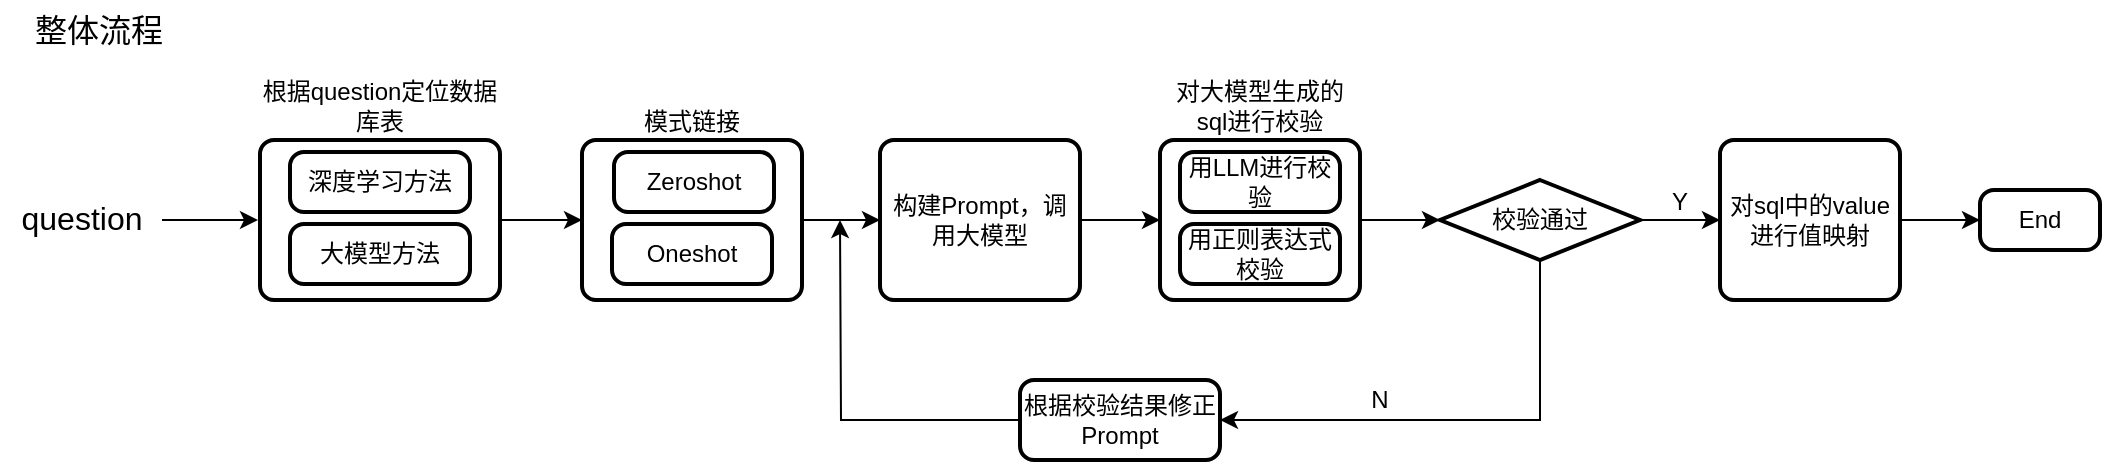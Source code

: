 <mxfile version="24.5.2" type="github" pages="12">
  <diagram name="overall process" id="1fwx0v20KS1qK22bXhxl">
    <mxGraphModel grid="0" page="0" gridSize="10" guides="1" tooltips="1" connect="1" arrows="1" fold="1" pageScale="1" pageWidth="827" pageHeight="1169" math="0" shadow="0">
      <root>
        <mxCell id="0" />
        <mxCell id="1" parent="0" />
        <mxCell id="Jo4BSiBk1LysVtSisImH-1" value="根据question定位数据库表" style="rounded=1;whiteSpace=wrap;html=1;absoluteArcSize=1;arcSize=14;strokeWidth=2;labelPosition=center;verticalLabelPosition=top;align=center;verticalAlign=bottom;" vertex="1" parent="1">
          <mxGeometry x="160" y="120" width="120" height="80" as="geometry" />
        </mxCell>
        <mxCell id="Jo4BSiBk1LysVtSisImH-2" value="&lt;font style=&quot;font-size: 16px;&quot;&gt;question&lt;/font&gt;" style="text;html=1;strokeColor=none;fillColor=none;align=center;verticalAlign=middle;whiteSpace=wrap;rounded=0;" vertex="1" parent="1">
          <mxGeometry x="36" y="136" width="70" height="45" as="geometry" />
        </mxCell>
        <mxCell id="Jo4BSiBk1LysVtSisImH-3" value="" style="endArrow=classic;html=1;rounded=0;" edge="1" parent="1">
          <mxGeometry width="50" height="50" relative="1" as="geometry">
            <mxPoint x="111" y="160" as="sourcePoint" />
            <mxPoint x="159" y="160" as="targetPoint" />
          </mxGeometry>
        </mxCell>
        <mxCell id="Jo4BSiBk1LysVtSisImH-5" value="深度学习方法" style="rounded=1;whiteSpace=wrap;html=1;absoluteArcSize=1;arcSize=14;strokeWidth=2;" vertex="1" parent="1">
          <mxGeometry x="175" y="126" width="90" height="30" as="geometry" />
        </mxCell>
        <mxCell id="Jo4BSiBk1LysVtSisImH-6" value="大模型方法" style="rounded=1;whiteSpace=wrap;html=1;absoluteArcSize=1;arcSize=14;strokeWidth=2;" vertex="1" parent="1">
          <mxGeometry x="175" y="162" width="90" height="30" as="geometry" />
        </mxCell>
        <mxCell id="Jo4BSiBk1LysVtSisImH-14" style="edgeStyle=orthogonalEdgeStyle;rounded=0;orthogonalLoop=1;jettySize=auto;html=1;exitX=1;exitY=0.5;exitDx=0;exitDy=0;entryX=0;entryY=0.5;entryDx=0;entryDy=0;" edge="1" parent="1" source="Jo4BSiBk1LysVtSisImH-8" target="Jo4BSiBk1LysVtSisImH-11">
          <mxGeometry relative="1" as="geometry" />
        </mxCell>
        <mxCell id="Jo4BSiBk1LysVtSisImH-8" value="模式链接" style="rounded=1;whiteSpace=wrap;html=1;absoluteArcSize=1;arcSize=14;strokeWidth=2;labelPosition=center;verticalLabelPosition=top;align=center;verticalAlign=bottom;" vertex="1" parent="1">
          <mxGeometry x="321" y="120" width="110" height="80" as="geometry" />
        </mxCell>
        <mxCell id="Jo4BSiBk1LysVtSisImH-9" value="Zeroshot" style="rounded=1;whiteSpace=wrap;html=1;absoluteArcSize=1;arcSize=14;strokeWidth=2;" vertex="1" parent="1">
          <mxGeometry x="337" y="126" width="80" height="30" as="geometry" />
        </mxCell>
        <mxCell id="Jo4BSiBk1LysVtSisImH-10" value="Oneshot" style="rounded=1;whiteSpace=wrap;html=1;absoluteArcSize=1;arcSize=14;strokeWidth=2;" vertex="1" parent="1">
          <mxGeometry x="336" y="162" width="80" height="30" as="geometry" />
        </mxCell>
        <mxCell id="Jo4BSiBk1LysVtSisImH-17" style="edgeStyle=orthogonalEdgeStyle;rounded=0;orthogonalLoop=1;jettySize=auto;html=1;exitX=1;exitY=0.5;exitDx=0;exitDy=0;entryX=0;entryY=0.5;entryDx=0;entryDy=0;" edge="1" parent="1" source="Jo4BSiBk1LysVtSisImH-11" target="Jo4BSiBk1LysVtSisImH-15">
          <mxGeometry relative="1" as="geometry" />
        </mxCell>
        <mxCell id="Jo4BSiBk1LysVtSisImH-11" value="构建Prompt，调用大模型" style="rounded=1;whiteSpace=wrap;html=1;absoluteArcSize=1;arcSize=14;strokeWidth=2;" vertex="1" parent="1">
          <mxGeometry x="470" y="120" width="100" height="80" as="geometry" />
        </mxCell>
        <mxCell id="Jo4BSiBk1LysVtSisImH-12" value="" style="endArrow=classic;html=1;rounded=0;entryX=0;entryY=0.5;entryDx=0;entryDy=0;exitX=1;exitY=0.5;exitDx=0;exitDy=0;" edge="1" parent="1" source="Jo4BSiBk1LysVtSisImH-1" target="Jo4BSiBk1LysVtSisImH-8">
          <mxGeometry width="50" height="50" relative="1" as="geometry">
            <mxPoint x="280" y="162" as="sourcePoint" />
            <mxPoint x="330" y="112" as="targetPoint" />
          </mxGeometry>
        </mxCell>
        <mxCell id="Jo4BSiBk1LysVtSisImH-15" value="对大模型生成的sql进行校验" style="rounded=1;whiteSpace=wrap;html=1;absoluteArcSize=1;arcSize=14;strokeWidth=2;labelPosition=center;verticalLabelPosition=top;align=center;verticalAlign=bottom;" vertex="1" parent="1">
          <mxGeometry x="610" y="120" width="100" height="80" as="geometry" />
        </mxCell>
        <mxCell id="Jo4BSiBk1LysVtSisImH-18" value="用LLM进行校验" style="rounded=1;whiteSpace=wrap;html=1;absoluteArcSize=1;arcSize=14;strokeWidth=2;" vertex="1" parent="1">
          <mxGeometry x="620" y="126" width="80" height="30" as="geometry" />
        </mxCell>
        <mxCell id="Jo4BSiBk1LysVtSisImH-19" value="用正则表达式校验" style="rounded=1;whiteSpace=wrap;html=1;absoluteArcSize=1;arcSize=14;strokeWidth=2;" vertex="1" parent="1">
          <mxGeometry x="620" y="162" width="80" height="30" as="geometry" />
        </mxCell>
        <mxCell id="Jo4BSiBk1LysVtSisImH-24" style="edgeStyle=orthogonalEdgeStyle;rounded=0;orthogonalLoop=1;jettySize=auto;html=1;exitX=1;exitY=0.5;exitDx=0;exitDy=0;exitPerimeter=0;entryX=0;entryY=0.5;entryDx=0;entryDy=0;" edge="1" parent="1" source="Jo4BSiBk1LysVtSisImH-20" target="Jo4BSiBk1LysVtSisImH-23">
          <mxGeometry relative="1" as="geometry" />
        </mxCell>
        <mxCell id="Jo4BSiBk1LysVtSisImH-29" style="edgeStyle=orthogonalEdgeStyle;rounded=0;orthogonalLoop=1;jettySize=auto;html=1;exitX=0.5;exitY=1;exitDx=0;exitDy=0;exitPerimeter=0;entryX=1;entryY=0.5;entryDx=0;entryDy=0;" edge="1" parent="1" source="Jo4BSiBk1LysVtSisImH-20" target="Jo4BSiBk1LysVtSisImH-28">
          <mxGeometry relative="1" as="geometry" />
        </mxCell>
        <mxCell id="Jo4BSiBk1LysVtSisImH-20" value="校验通过" style="strokeWidth=2;html=1;shape=mxgraph.flowchart.decision;whiteSpace=wrap;" vertex="1" parent="1">
          <mxGeometry x="750" y="140" width="100" height="40" as="geometry" />
        </mxCell>
        <mxCell id="Jo4BSiBk1LysVtSisImH-22" style="edgeStyle=orthogonalEdgeStyle;rounded=0;orthogonalLoop=1;jettySize=auto;html=1;exitX=1;exitY=0.5;exitDx=0;exitDy=0;entryX=0;entryY=0.5;entryDx=0;entryDy=0;entryPerimeter=0;" edge="1" parent="1" source="Jo4BSiBk1LysVtSisImH-15" target="Jo4BSiBk1LysVtSisImH-20">
          <mxGeometry relative="1" as="geometry" />
        </mxCell>
        <mxCell id="Jo4BSiBk1LysVtSisImH-27" style="edgeStyle=orthogonalEdgeStyle;rounded=0;orthogonalLoop=1;jettySize=auto;html=1;exitX=1;exitY=0.5;exitDx=0;exitDy=0;entryX=0;entryY=0.5;entryDx=0;entryDy=0;" edge="1" parent="1" source="Jo4BSiBk1LysVtSisImH-23" target="Jo4BSiBk1LysVtSisImH-26">
          <mxGeometry relative="1" as="geometry" />
        </mxCell>
        <mxCell id="Jo4BSiBk1LysVtSisImH-23" value="对sql中的value进行值映射" style="rounded=1;whiteSpace=wrap;html=1;absoluteArcSize=1;arcSize=14;strokeWidth=2;" vertex="1" parent="1">
          <mxGeometry x="890" y="120" width="90" height="80" as="geometry" />
        </mxCell>
        <mxCell id="Jo4BSiBk1LysVtSisImH-25" value="Y" style="text;html=1;strokeColor=none;fillColor=none;align=center;verticalAlign=middle;whiteSpace=wrap;rounded=0;" vertex="1" parent="1">
          <mxGeometry x="860" y="136" width="20" height="30" as="geometry" />
        </mxCell>
        <mxCell id="Jo4BSiBk1LysVtSisImH-26" value="End" style="rounded=1;whiteSpace=wrap;html=1;absoluteArcSize=1;arcSize=14;strokeWidth=2;" vertex="1" parent="1">
          <mxGeometry x="1020" y="145" width="60" height="30" as="geometry" />
        </mxCell>
        <mxCell id="Jo4BSiBk1LysVtSisImH-30" style="edgeStyle=orthogonalEdgeStyle;rounded=0;orthogonalLoop=1;jettySize=auto;html=1;exitX=0;exitY=0.5;exitDx=0;exitDy=0;" edge="1" parent="1" source="Jo4BSiBk1LysVtSisImH-28">
          <mxGeometry relative="1" as="geometry">
            <mxPoint x="450" y="160" as="targetPoint" />
          </mxGeometry>
        </mxCell>
        <mxCell id="Jo4BSiBk1LysVtSisImH-28" value="根据校验结果修正Prompt" style="rounded=1;whiteSpace=wrap;html=1;absoluteArcSize=1;arcSize=14;strokeWidth=2;" vertex="1" parent="1">
          <mxGeometry x="540" y="240" width="100" height="40" as="geometry" />
        </mxCell>
        <mxCell id="Jo4BSiBk1LysVtSisImH-31" value="N" style="text;html=1;strokeColor=none;fillColor=none;align=center;verticalAlign=middle;whiteSpace=wrap;rounded=0;" vertex="1" parent="1">
          <mxGeometry x="710" y="235" width="20" height="30" as="geometry" />
        </mxCell>
        <mxCell id="zUpeYblCH21wEQa9Vj23-1" value="&lt;font style=&quot;font-size: 16px;&quot;&gt;整体流程&lt;/font&gt;" style="text;html=1;strokeColor=none;fillColor=none;align=center;verticalAlign=middle;whiteSpace=wrap;rounded=0;" vertex="1" parent="1">
          <mxGeometry x="30" y="50" width="99" height="30" as="geometry" />
        </mxCell>
      </root>
    </mxGraphModel>
  </diagram>
  <diagram id="NKaSB5zHFHcIWtCWGdP4" name="NL2TABLE">
    <mxGraphModel grid="0" page="0" gridSize="10" guides="1" tooltips="1" connect="1" arrows="1" fold="1" pageScale="1" pageWidth="827" pageHeight="1169" math="0" shadow="0">
      <root>
        <mxCell id="0" />
        <mxCell id="1" parent="0" />
        <mxCell id="-ZHznQ1eW0HuOb2Uy_OW-1" value="&lt;font style=&quot;font-size: 16px;&quot;&gt;基于LLM的NL2TABLE&lt;/font&gt;" style="text;html=1;strokeColor=none;fillColor=none;align=center;verticalAlign=middle;whiteSpace=wrap;rounded=0;fontSize=15;" vertex="1" parent="1">
          <mxGeometry x="-2010" y="-2820" width="209" height="30" as="geometry" />
        </mxCell>
        <mxCell id="-ZHznQ1eW0HuOb2Uy_OW-2" style="edgeStyle=orthogonalEdgeStyle;rounded=0;orthogonalLoop=1;jettySize=auto;html=1;exitX=1;exitY=0.5;exitDx=0;exitDy=0;entryX=0;entryY=0.5;entryDx=0;entryDy=0;" edge="1" parent="1" source="-ZHznQ1eW0HuOb2Uy_OW-3" target="-ZHznQ1eW0HuOb2Uy_OW-5">
          <mxGeometry relative="1" as="geometry" />
        </mxCell>
        <mxCell id="-ZHznQ1eW0HuOb2Uy_OW-3" value="&lt;font style=&quot;font-size: 16px;&quot;&gt;question&lt;/font&gt;" style="text;html=1;strokeColor=none;fillColor=none;align=center;verticalAlign=middle;whiteSpace=wrap;rounded=0;" vertex="1" parent="1">
          <mxGeometry x="-1984" y="-2725" width="60" height="30" as="geometry" />
        </mxCell>
        <mxCell id="-ZHznQ1eW0HuOb2Uy_OW-4" style="edgeStyle=orthogonalEdgeStyle;rounded=0;orthogonalLoop=1;jettySize=auto;html=1;exitX=1;exitY=0.5;exitDx=0;exitDy=0;entryX=0;entryY=0.5;entryDx=0;entryDy=0;" edge="1" parent="1" source="-ZHznQ1eW0HuOb2Uy_OW-5" target="-ZHznQ1eW0HuOb2Uy_OW-6">
          <mxGeometry relative="1" as="geometry" />
        </mxCell>
        <mxCell id="-ZHznQ1eW0HuOb2Uy_OW-5" value="动态构建Prompt&lt;br&gt;&lt;br&gt;根据question中的关键字，初步划分为大额、小额、止付、网银四个类型，每个类型对应几张表&lt;br&gt;以此缩小搜索范围" style="rounded=1;whiteSpace=wrap;html=1;absoluteArcSize=1;arcSize=14;strokeWidth=2;align=left;" vertex="1" parent="1">
          <mxGeometry x="-1880" y="-2760" width="185" height="100" as="geometry" />
        </mxCell>
        <mxCell id="-ZHznQ1eW0HuOb2Uy_OW-6" value="调用LLM" style="rounded=1;whiteSpace=wrap;html=1;absoluteArcSize=1;arcSize=14;strokeWidth=2;" vertex="1" parent="1">
          <mxGeometry x="-1640" y="-2760" width="100" height="100" as="geometry" />
        </mxCell>
        <mxCell id="-ZHznQ1eW0HuOb2Uy_OW-7" style="edgeStyle=orthogonalEdgeStyle;rounded=0;orthogonalLoop=1;jettySize=auto;html=1;exitX=0.5;exitY=1;exitDx=0;exitDy=0;exitPerimeter=0;entryX=0;entryY=0.5;entryDx=0;entryDy=0;" edge="1" parent="1" source="-ZHznQ1eW0HuOb2Uy_OW-9" target="-ZHznQ1eW0HuOb2Uy_OW-6">
          <mxGeometry relative="1" as="geometry">
            <Array as="points">
              <mxPoint x="-1415" y="-2640" />
              <mxPoint x="-1660" y="-2640" />
              <mxPoint x="-1660" y="-2710" />
            </Array>
          </mxGeometry>
        </mxCell>
        <mxCell id="-ZHznQ1eW0HuOb2Uy_OW-8" style="edgeStyle=orthogonalEdgeStyle;rounded=0;orthogonalLoop=1;jettySize=auto;html=1;exitX=1;exitY=0.5;exitDx=0;exitDy=0;exitPerimeter=0;entryX=0;entryY=0.5;entryDx=0;entryDy=0;" edge="1" parent="1" source="-ZHznQ1eW0HuOb2Uy_OW-9" target="-ZHznQ1eW0HuOb2Uy_OW-13">
          <mxGeometry relative="1" as="geometry" />
        </mxCell>
        <mxCell id="-ZHznQ1eW0HuOb2Uy_OW-9" value="LLM返回结果是否符合#AAAA2222#的形式？" style="strokeWidth=2;html=1;shape=mxgraph.flowchart.decision;whiteSpace=wrap;" vertex="1" parent="1">
          <mxGeometry x="-1490" y="-2760" width="150" height="100" as="geometry" />
        </mxCell>
        <mxCell id="-ZHznQ1eW0HuOb2Uy_OW-10" style="edgeStyle=orthogonalEdgeStyle;rounded=0;orthogonalLoop=1;jettySize=auto;html=1;exitX=1;exitY=0.5;exitDx=0;exitDy=0;entryX=0;entryY=0.5;entryDx=0;entryDy=0;entryPerimeter=0;" edge="1" parent="1" source="-ZHznQ1eW0HuOb2Uy_OW-6" target="-ZHznQ1eW0HuOb2Uy_OW-9">
          <mxGeometry relative="1" as="geometry" />
        </mxCell>
        <mxCell id="-ZHznQ1eW0HuOb2Uy_OW-11" value="N" style="text;html=1;strokeColor=none;fillColor=none;align=center;verticalAlign=middle;whiteSpace=wrap;rounded=0;" vertex="1" parent="1">
          <mxGeometry x="-1530" y="-2670" width="20" height="30" as="geometry" />
        </mxCell>
        <mxCell id="-ZHznQ1eW0HuOb2Uy_OW-12" style="edgeStyle=orthogonalEdgeStyle;rounded=0;orthogonalLoop=1;jettySize=auto;html=1;exitX=1;exitY=0.5;exitDx=0;exitDy=0;" edge="1" parent="1" source="-ZHznQ1eW0HuOb2Uy_OW-13" target="-ZHznQ1eW0HuOb2Uy_OW-14">
          <mxGeometry relative="1" as="geometry" />
        </mxCell>
        <mxCell id="-ZHznQ1eW0HuOb2Uy_OW-13" value="根据错误经验修正大模型结果&lt;br&gt;&lt;div style=&quot;&quot;&gt;&lt;br&gt;&lt;/div&gt;&lt;div style=&quot;&quot;&gt;eg:预测结果为BEOT0102，且question中含有总金额，总包数，总笔数的，将结果修正为BEOT0101;问题中含有”冲正“的，将结果修复为BEOT0116&lt;/div&gt;" style="rounded=1;whiteSpace=wrap;html=1;absoluteArcSize=1;arcSize=14;strokeWidth=2;align=left;fillColor=#f8cecc;strokeColor=#b85450;" vertex="1" parent="1">
          <mxGeometry x="-1300" y="-2760" width="180" height="100" as="geometry" />
        </mxCell>
        <mxCell id="-ZHznQ1eW0HuOb2Uy_OW-14" value="End" style="rounded=1;whiteSpace=wrap;html=1;absoluteArcSize=1;arcSize=14;strokeWidth=2;" vertex="1" parent="1">
          <mxGeometry x="-1070" y="-2725" width="50" height="30" as="geometry" />
        </mxCell>
      </root>
    </mxGraphModel>
  </diagram>
  <diagram id="HUBfbTjDDkdf9c7PtjG2" name="schema link">
    <mxGraphModel grid="0" page="0" gridSize="10" guides="1" tooltips="1" connect="1" arrows="1" fold="1" pageScale="1" pageWidth="827" pageHeight="1169" math="0" shadow="0">
      <root>
        <mxCell id="0" />
        <mxCell id="1" parent="0" />
        <mxCell id="bNu2SXdS037bqFfqN4gw-1" value="&lt;font style=&quot;font-size: 16px;&quot;&gt;模式链接&lt;/font&gt;" style="text;html=1;strokeColor=none;fillColor=none;align=center;verticalAlign=middle;whiteSpace=wrap;rounded=0;fontSize=15;" vertex="1" parent="1">
          <mxGeometry x="-1200" y="-60" width="130" height="30" as="geometry" />
        </mxCell>
        <mxCell id="bNu2SXdS037bqFfqN4gw-10" style="edgeStyle=orthogonalEdgeStyle;rounded=0;orthogonalLoop=1;jettySize=auto;html=1;exitX=1;exitY=0.5;exitDx=0;exitDy=0;entryX=0;entryY=0.5;entryDx=0;entryDy=0;" edge="1" parent="1" source="bNu2SXdS037bqFfqN4gw-2" target="bNu2SXdS037bqFfqN4gw-3">
          <mxGeometry relative="1" as="geometry" />
        </mxCell>
        <mxCell id="bNu2SXdS037bqFfqN4gw-2" value="&lt;font style=&quot;font-size: 16px;&quot;&gt;question&lt;/font&gt;" style="text;html=1;strokeColor=none;fillColor=none;align=center;verticalAlign=middle;whiteSpace=wrap;rounded=0;" vertex="1" parent="1">
          <mxGeometry x="-1165" y="58" width="60" height="30" as="geometry" />
        </mxCell>
        <mxCell id="bNu2SXdS037bqFfqN4gw-11" style="edgeStyle=orthogonalEdgeStyle;rounded=0;orthogonalLoop=1;jettySize=auto;html=1;exitX=1;exitY=0.5;exitDx=0;exitDy=0;entryX=0;entryY=0.5;entryDx=0;entryDy=0;" edge="1" parent="1" source="bNu2SXdS037bqFfqN4gw-3" target="bNu2SXdS037bqFfqN4gw-4">
          <mxGeometry relative="1" as="geometry" />
        </mxCell>
        <mxCell id="bNu2SXdS037bqFfqN4gw-3" value="动态构建Prompt&lt;br&gt;&lt;br&gt;&lt;div style=&quot;&quot;&gt;Prompt中表信息是动态的，对于fewshot，例子是动态的&lt;/div&gt;&lt;div style=&quot;&quot;&gt;&lt;br&gt;&lt;/div&gt;&lt;div style=&quot;&quot;&gt;&lt;br&gt;&lt;/div&gt;&lt;div style=&quot;&quot;&gt;&lt;br&gt;&lt;/div&gt;&lt;div style=&quot;&quot;&gt;&lt;br&gt;&lt;/div&gt;" style="rounded=1;whiteSpace=wrap;html=1;absoluteArcSize=1;arcSize=14;strokeWidth=2;align=left;" vertex="1" parent="1">
          <mxGeometry x="-1047" y="-4" width="146" height="154" as="geometry" />
        </mxCell>
        <mxCell id="bNu2SXdS037bqFfqN4gw-4" value="调用LLM" style="rounded=1;whiteSpace=wrap;html=1;absoluteArcSize=1;arcSize=14;strokeWidth=2;" vertex="1" parent="1">
          <mxGeometry x="-851" y="33" width="70" height="80" as="geometry" />
        </mxCell>
        <mxCell id="bNu2SXdS037bqFfqN4gw-8" value="" style="group" vertex="1" connectable="0" parent="1">
          <mxGeometry x="-730" y="-20" width="160" height="210" as="geometry" />
        </mxCell>
        <mxCell id="bNu2SXdS037bqFfqN4gw-7" value="schema link结果校验" style="rounded=1;whiteSpace=wrap;html=1;absoluteArcSize=1;arcSize=14;strokeWidth=2;labelPosition=center;verticalLabelPosition=top;align=center;verticalAlign=bottom;" vertex="1" parent="bNu2SXdS037bqFfqN4gw-8">
          <mxGeometry width="160" height="210" as="geometry" />
        </mxCell>
        <mxCell id="bNu2SXdS037bqFfqN4gw-5" value="fewshot - 文字描述&lt;br&gt;&lt;br&gt;1.结果中的column需要存在于table中&lt;br&gt;2.通过正则验证结果中的column描述是否与question相关" style="rounded=1;whiteSpace=wrap;html=1;absoluteArcSize=1;arcSize=14;strokeWidth=2;align=left;fillColor=#f8cecc;strokeColor=#b85450;" vertex="1" parent="bNu2SXdS037bqFfqN4gw-8">
          <mxGeometry x="10" y="10" width="140" height="120" as="geometry" />
        </mxCell>
        <mxCell id="bNu2SXdS037bqFfqN4gw-6" value="zeroshot - json格式&lt;br&gt;&lt;br&gt;column是否存在于table中" style="rounded=1;whiteSpace=wrap;html=1;absoluteArcSize=1;arcSize=14;strokeWidth=2;align=left;" vertex="1" parent="bNu2SXdS037bqFfqN4gw-8">
          <mxGeometry x="10" y="140" width="140" height="60" as="geometry" />
        </mxCell>
        <mxCell id="bNu2SXdS037bqFfqN4gw-15" style="edgeStyle=orthogonalEdgeStyle;rounded=0;orthogonalLoop=1;jettySize=auto;html=1;exitX=1;exitY=0.5;exitDx=0;exitDy=0;exitPerimeter=0;entryX=0;entryY=0.5;entryDx=0;entryDy=0;" edge="1" parent="1" source="bNu2SXdS037bqFfqN4gw-9" target="bNu2SXdS037bqFfqN4gw-14">
          <mxGeometry relative="1" as="geometry" />
        </mxCell>
        <mxCell id="bNu2SXdS037bqFfqN4gw-21" style="edgeStyle=orthogonalEdgeStyle;rounded=0;orthogonalLoop=1;jettySize=auto;html=1;exitX=0.5;exitY=1;exitDx=0;exitDy=0;exitPerimeter=0;entryX=1;entryY=0.5;entryDx=0;entryDy=0;" edge="1" parent="1" source="bNu2SXdS037bqFfqN4gw-9" target="bNu2SXdS037bqFfqN4gw-19">
          <mxGeometry relative="1" as="geometry" />
        </mxCell>
        <mxCell id="bNu2SXdS037bqFfqN4gw-9" value="校验通过" style="strokeWidth=2;html=1;shape=mxgraph.flowchart.decision;whiteSpace=wrap;" vertex="1" parent="1">
          <mxGeometry x="-521" y="60" width="100" height="40" as="geometry" />
        </mxCell>
        <mxCell id="bNu2SXdS037bqFfqN4gw-12" style="edgeStyle=orthogonalEdgeStyle;rounded=0;orthogonalLoop=1;jettySize=auto;html=1;exitX=1;exitY=0.5;exitDx=0;exitDy=0;entryX=0.01;entryY=0.444;entryDx=0;entryDy=0;entryPerimeter=0;" edge="1" parent="1" source="bNu2SXdS037bqFfqN4gw-4" target="bNu2SXdS037bqFfqN4gw-7">
          <mxGeometry relative="1" as="geometry" />
        </mxCell>
        <mxCell id="bNu2SXdS037bqFfqN4gw-13" style="edgeStyle=orthogonalEdgeStyle;rounded=0;orthogonalLoop=1;jettySize=auto;html=1;exitX=0.991;exitY=0.473;exitDx=0;exitDy=0;entryX=0;entryY=0.5;entryDx=0;entryDy=0;entryPerimeter=0;exitPerimeter=0;" edge="1" parent="1" source="bNu2SXdS037bqFfqN4gw-7" target="bNu2SXdS037bqFfqN4gw-9">
          <mxGeometry relative="1" as="geometry" />
        </mxCell>
        <mxCell id="bNu2SXdS037bqFfqN4gw-17" style="edgeStyle=orthogonalEdgeStyle;rounded=0;orthogonalLoop=1;jettySize=auto;html=1;exitX=1;exitY=0.5;exitDx=0;exitDy=0;entryX=0;entryY=0.5;entryDx=0;entryDy=0;" edge="1" parent="1" source="bNu2SXdS037bqFfqN4gw-14" target="bNu2SXdS037bqFfqN4gw-16">
          <mxGeometry relative="1" as="geometry" />
        </mxCell>
        <mxCell id="bNu2SXdS037bqFfqN4gw-14" value="整合schema link结果" style="rounded=1;whiteSpace=wrap;html=1;absoluteArcSize=1;arcSize=14;strokeWidth=2;" vertex="1" parent="1">
          <mxGeometry x="-380" y="50" width="80" height="60" as="geometry" />
        </mxCell>
        <mxCell id="bNu2SXdS037bqFfqN4gw-16" value="End" style="rounded=1;whiteSpace=wrap;html=1;absoluteArcSize=1;arcSize=14;strokeWidth=2;" vertex="1" parent="1">
          <mxGeometry x="-250" y="60" width="80" height="40" as="geometry" />
        </mxCell>
        <mxCell id="bNu2SXdS037bqFfqN4gw-22" style="edgeStyle=orthogonalEdgeStyle;rounded=0;orthogonalLoop=1;jettySize=auto;html=1;exitX=0;exitY=0.5;exitDx=0;exitDy=0;entryX=0;entryY=0.5;entryDx=0;entryDy=0;" edge="1" parent="1" source="bNu2SXdS037bqFfqN4gw-19" target="bNu2SXdS037bqFfqN4gw-4">
          <mxGeometry relative="1" as="geometry" />
        </mxCell>
        <mxCell id="bNu2SXdS037bqFfqN4gw-19" value="将校验通过的schema link存起来" style="rounded=1;whiteSpace=wrap;html=1;absoluteArcSize=1;arcSize=14;strokeWidth=2;" vertex="1" parent="1">
          <mxGeometry x="-730" y="230" width="160" height="50" as="geometry" />
        </mxCell>
        <mxCell id="nEKAgU9ENiP-HTLm1IA7-1" value="zeroshot" style="rounded=0;whiteSpace=wrap;html=1;" vertex="1" parent="1">
          <mxGeometry x="-1036" y="83" width="120" height="25" as="geometry" />
        </mxCell>
        <mxCell id="nEKAgU9ENiP-HTLm1IA7-2" value="fewshot" style="rounded=0;whiteSpace=wrap;html=1;" vertex="1" parent="1">
          <mxGeometry x="-1036" y="116" width="120" height="25" as="geometry" />
        </mxCell>
      </root>
    </mxGraphModel>
  </diagram>
  <diagram id="xsgMfd8_sbdKErgIg4UG" name="sql校验">
    <mxGraphModel grid="0" page="0" gridSize="10" guides="1" tooltips="1" connect="1" arrows="1" fold="1" pageScale="1" pageWidth="827" pageHeight="1169" math="0" shadow="0">
      <root>
        <mxCell id="0" />
        <mxCell id="1" parent="0" />
        <mxCell id="6eM4hsqrZe1IQDT6SxKK-20" style="edgeStyle=orthogonalEdgeStyle;rounded=0;orthogonalLoop=1;jettySize=auto;html=1;exitX=1;exitY=0.5;exitDx=0;exitDy=0;entryX=0;entryY=0.5;entryDx=0;entryDy=0;entryPerimeter=0;" edge="1" parent="1" source="6eM4hsqrZe1IQDT6SxKK-9" target="6eM4hsqrZe1IQDT6SxKK-13">
          <mxGeometry relative="1" as="geometry">
            <mxPoint x="230.0" y="156.931" as="targetPoint" />
          </mxGeometry>
        </mxCell>
        <mxCell id="6eM4hsqrZe1IQDT6SxKK-9" value="校验LLM生成的sql结果" style="rounded=1;whiteSpace=wrap;html=1;absoluteArcSize=1;arcSize=14;strokeWidth=2;labelPosition=center;verticalLabelPosition=top;align=center;verticalAlign=bottom;" vertex="1" parent="1">
          <mxGeometry x="-158" y="52" width="528" height="210" as="geometry" />
        </mxCell>
        <mxCell id="6eM4hsqrZe1IQDT6SxKK-22" style="edgeStyle=orthogonalEdgeStyle;rounded=0;orthogonalLoop=1;jettySize=auto;html=1;exitX=0;exitY=0.5;exitDx=0;exitDy=0;entryX=0;entryY=0.5;entryDx=0;entryDy=0;" edge="1" parent="1" source="6eM4hsqrZe1IQDT6SxKK-1" target="6eM4hsqrZe1IQDT6SxKK-3">
          <mxGeometry relative="1" as="geometry" />
        </mxCell>
        <mxCell id="6eM4hsqrZe1IQDT6SxKK-1" value="根据校验结果重新构建prompt" style="rounded=1;whiteSpace=wrap;html=1;absoluteArcSize=1;arcSize=14;strokeWidth=2;" vertex="1" parent="1">
          <mxGeometry x="-158" y="320" width="100" height="50" as="geometry" />
        </mxCell>
        <mxCell id="6eM4hsqrZe1IQDT6SxKK-10" style="edgeStyle=orthogonalEdgeStyle;rounded=0;orthogonalLoop=1;jettySize=auto;html=1;exitX=1;exitY=0.5;exitDx=0;exitDy=0;entryX=0;entryY=0.5;entryDx=0;entryDy=0;" edge="1" parent="1" source="6eM4hsqrZe1IQDT6SxKK-2" target="6eM4hsqrZe1IQDT6SxKK-3">
          <mxGeometry relative="1" as="geometry" />
        </mxCell>
        <mxCell id="6eM4hsqrZe1IQDT6SxKK-2" value="根据table和schema link构建的prompt" style="text;html=1;strokeColor=none;fillColor=none;align=center;verticalAlign=middle;whiteSpace=wrap;rounded=0;" vertex="1" parent="1">
          <mxGeometry x="-508" y="135" width="60" height="30" as="geometry" />
        </mxCell>
        <mxCell id="6eM4hsqrZe1IQDT6SxKK-11" style="edgeStyle=orthogonalEdgeStyle;rounded=0;orthogonalLoop=1;jettySize=auto;html=1;exitX=1;exitY=0.5;exitDx=0;exitDy=0;entryX=0;entryY=0.5;entryDx=0;entryDy=0;" edge="1" parent="1" source="6eM4hsqrZe1IQDT6SxKK-3" target="6eM4hsqrZe1IQDT6SxKK-4">
          <mxGeometry relative="1" as="geometry" />
        </mxCell>
        <mxCell id="6eM4hsqrZe1IQDT6SxKK-3" value="调用LLM" style="rounded=1;whiteSpace=wrap;html=1;absoluteArcSize=1;arcSize=14;strokeWidth=2;" vertex="1" parent="1">
          <mxGeometry x="-398" y="120" width="80" height="60" as="geometry" />
        </mxCell>
        <mxCell id="6eM4hsqrZe1IQDT6SxKK-14" style="edgeStyle=orthogonalEdgeStyle;rounded=0;orthogonalLoop=1;jettySize=auto;html=1;exitX=1;exitY=0.5;exitDx=0;exitDy=0;" edge="1" parent="1" source="6eM4hsqrZe1IQDT6SxKK-4">
          <mxGeometry relative="1" as="geometry">
            <mxPoint x="-160" y="150" as="targetPoint" />
          </mxGeometry>
        </mxCell>
        <mxCell id="6eM4hsqrZe1IQDT6SxKK-4" value="对LLM生成的sql进行后处理" style="rounded=1;whiteSpace=wrap;html=1;absoluteArcSize=1;arcSize=14;strokeWidth=2;" vertex="1" parent="1">
          <mxGeometry x="-278" y="120" width="80" height="60" as="geometry" />
        </mxCell>
        <mxCell id="6eM4hsqrZe1IQDT6SxKK-15" style="edgeStyle=orthogonalEdgeStyle;rounded=0;orthogonalLoop=1;jettySize=auto;html=1;exitX=1;exitY=0.5;exitDx=0;exitDy=0;entryX=0;entryY=0.5;entryDx=0;entryDy=0;" edge="1" parent="1" source="6eM4hsqrZe1IQDT6SxKK-6" target="6eM4hsqrZe1IQDT6SxKK-7">
          <mxGeometry relative="1" as="geometry" />
        </mxCell>
        <mxCell id="6eM4hsqrZe1IQDT6SxKK-16" style="edgeStyle=orthogonalEdgeStyle;rounded=0;orthogonalLoop=1;jettySize=auto;html=1;exitX=1;exitY=0.5;exitDx=0;exitDy=0;entryX=0;entryY=0.5;entryDx=0;entryDy=0;" edge="1" parent="1" source="6eM4hsqrZe1IQDT6SxKK-6" target="6eM4hsqrZe1IQDT6SxKK-8">
          <mxGeometry relative="1" as="geometry" />
        </mxCell>
        <mxCell id="6eM4hsqrZe1IQDT6SxKK-6" value="sql检查：parse sql&lt;br&gt;&lt;br&gt;&lt;div style=&quot;&quot;&gt;检查是否有table中不存在的column&lt;/div&gt;" style="rounded=1;whiteSpace=wrap;html=1;absoluteArcSize=1;arcSize=14;strokeWidth=2;align=left;" vertex="1" parent="1">
          <mxGeometry x="-140" y="120" width="120" height="60" as="geometry" />
        </mxCell>
        <mxCell id="6eM4hsqrZe1IQDT6SxKK-7" value="通过正则检查sql(针对多字段情况)&lt;br&gt;&lt;br&gt;&lt;div style=&quot;&quot;&gt;校验sql中的column description是否在问题中被提到&lt;/div&gt;" style="rounded=1;whiteSpace=wrap;html=1;absoluteArcSize=1;arcSize=14;strokeWidth=2;labelPosition=center;verticalLabelPosition=middle;align=left;verticalAlign=middle;fillColor=#f8cecc;strokeColor=#b85450;" vertex="1" parent="1">
          <mxGeometry x="22" y="62" width="188" height="80" as="geometry" />
        </mxCell>
        <mxCell id="6eM4hsqrZe1IQDT6SxKK-8" value="让大模型检查sql&lt;br&gt;&lt;br&gt;&lt;div style=&quot;&quot;&gt;检查question和摘要信息(column description)是否一致&lt;/div&gt;&lt;div style=&quot;&quot;&gt;(这种方法目前效果没有正则好)&lt;/div&gt;" style="rounded=1;whiteSpace=wrap;html=1;absoluteArcSize=1;arcSize=14;strokeWidth=2;labelPosition=center;verticalLabelPosition=middle;align=left;verticalAlign=middle;" vertex="1" parent="1">
          <mxGeometry x="22" y="157" width="188" height="90" as="geometry" />
        </mxCell>
        <mxCell id="6eM4hsqrZe1IQDT6SxKK-25" style="edgeStyle=orthogonalEdgeStyle;rounded=0;orthogonalLoop=1;jettySize=auto;html=1;exitX=1;exitY=0.5;exitDx=0;exitDy=0;exitPerimeter=0;" edge="1" parent="1" source="6eM4hsqrZe1IQDT6SxKK-13">
          <mxGeometry relative="1" as="geometry">
            <mxPoint x="580" y="156.931" as="targetPoint" />
          </mxGeometry>
        </mxCell>
        <mxCell id="6eM4hsqrZe1IQDT6SxKK-13" value="校验通过" style="strokeWidth=2;html=1;shape=mxgraph.flowchart.decision;whiteSpace=wrap;" vertex="1" parent="1">
          <mxGeometry x="450" y="107" width="100" height="100" as="geometry" />
        </mxCell>
        <mxCell id="6eM4hsqrZe1IQDT6SxKK-17" value="opt1" style="text;html=1;strokeColor=none;fillColor=none;align=center;verticalAlign=middle;whiteSpace=wrap;rounded=0;" vertex="1" parent="1">
          <mxGeometry x="-22" y="76" width="60" height="30" as="geometry" />
        </mxCell>
        <mxCell id="6eM4hsqrZe1IQDT6SxKK-18" value="opt2" style="text;html=1;strokeColor=none;fillColor=none;align=center;verticalAlign=middle;whiteSpace=wrap;rounded=0;" vertex="1" parent="1">
          <mxGeometry x="-22" y="200" width="60" height="30" as="geometry" />
        </mxCell>
        <mxCell id="6eM4hsqrZe1IQDT6SxKK-21" style="edgeStyle=orthogonalEdgeStyle;rounded=0;orthogonalLoop=1;jettySize=auto;html=1;exitX=0.5;exitY=1;exitDx=0;exitDy=0;exitPerimeter=0;entryX=0.997;entryY=0.608;entryDx=0;entryDy=0;entryPerimeter=0;" edge="1" parent="1" source="6eM4hsqrZe1IQDT6SxKK-13" target="6eM4hsqrZe1IQDT6SxKK-1">
          <mxGeometry relative="1" as="geometry" />
        </mxCell>
        <mxCell id="6eM4hsqrZe1IQDT6SxKK-23" value="End" style="rounded=1;whiteSpace=wrap;html=1;absoluteArcSize=1;arcSize=14;strokeWidth=2;" vertex="1" parent="1">
          <mxGeometry x="581" y="139.5" width="60" height="35" as="geometry" />
        </mxCell>
        <mxCell id="evY21AqS1uZlb9bx6Mw3-1" value="针对少字段情况&lt;br&gt;&lt;br&gt;与schema link结果进行对比" style="rounded=1;whiteSpace=wrap;html=1;absoluteArcSize=1;arcSize=14;strokeWidth=2;align=left;" vertex="1" parent="1">
          <mxGeometry x="250" y="110" width="100" height="80" as="geometry" />
        </mxCell>
      </root>
    </mxGraphModel>
  </diagram>
  <diagram id="9siLBZIe8hQ28VuGpU_c" name="架构">
    <mxGraphModel dx="2157" dy="846" grid="0" gridSize="10" guides="1" tooltips="1" connect="1" arrows="1" fold="1" page="0" pageScale="1" pageWidth="827" pageHeight="1169" math="0" shadow="0">
      <root>
        <mxCell id="0" />
        <mxCell id="1" parent="0" />
        <mxCell id="OOLZY1k3LrfJozgPJS01-2" value="NL2SQL Modules" style="rounded=0;whiteSpace=wrap;html=1;labelPosition=center;verticalLabelPosition=top;align=center;verticalAlign=bottom;" parent="1" vertex="1">
          <mxGeometry x="-800" y="360" width="610" height="50" as="geometry" />
        </mxCell>
        <mxCell id="jMheBQvStuREgLoN5BEB-2" value="question示例，可编辑" style="verticalLabelPosition=middle;verticalAlign=middle;html=1;shape=mxgraph.basic.rect;fillColor2=none;strokeWidth=1;size=20;indent=5;labelPosition=center;align=center;" parent="1" vertex="1">
          <mxGeometry x="-360" y="-120" width="280" height="40" as="geometry" />
        </mxCell>
        <mxCell id="OOLZY1k3LrfJozgPJS01-3" value="NL2TALBLE" style="rounded=0;whiteSpace=wrap;html=1;" parent="1" vertex="1">
          <mxGeometry x="-780" y="373" width="80" height="20" as="geometry" />
        </mxCell>
        <mxCell id="jMheBQvStuREgLoN5BEB-3" value="sql" style="text;html=1;align=left;verticalAlign=middle;whiteSpace=wrap;rounded=0;" parent="1" vertex="1">
          <mxGeometry x="-360" y="-70" width="60" height="30" as="geometry" />
        </mxCell>
        <mxCell id="OOLZY1k3LrfJozgPJS01-4" value="Schema Link" style="rounded=0;whiteSpace=wrap;html=1;" parent="1" vertex="1">
          <mxGeometry x="-690" y="373" width="80" height="20" as="geometry" />
        </mxCell>
        <mxCell id="jMheBQvStuREgLoN5BEB-4" value="schema link" style="text;html=1;align=left;verticalAlign=middle;whiteSpace=wrap;rounded=0;" parent="1" vertex="1">
          <mxGeometry x="-360" y="-30" width="80" height="30" as="geometry" />
        </mxCell>
        <mxCell id="OOLZY1k3LrfJozgPJS01-5" value="NL2SQL" style="rounded=0;whiteSpace=wrap;html=1;" parent="1" vertex="1">
          <mxGeometry x="-600" y="373" width="80" height="20" as="geometry" />
        </mxCell>
        <mxCell id="jMheBQvStuREgLoN5BEB-5" value="prompt" style="text;html=1;align=left;verticalAlign=middle;whiteSpace=wrap;rounded=0;" parent="1" vertex="1">
          <mxGeometry x="-360" y="10" width="80" height="30" as="geometry" />
        </mxCell>
        <mxCell id="OOLZY1k3LrfJozgPJS01-6" value="Value Mapping" style="rounded=0;whiteSpace=wrap;html=1;" parent="1" vertex="1">
          <mxGeometry x="-510" y="373" width="90" height="20" as="geometry" />
        </mxCell>
        <mxCell id="OOLZY1k3LrfJozgPJS01-7" value="Evaluation" style="rounded=0;whiteSpace=wrap;html=1;" parent="1" vertex="1">
          <mxGeometry x="-410" y="373" width="80" height="20" as="geometry" />
        </mxCell>
        <mxCell id="OOLZY1k3LrfJozgPJS01-8" value="Ablation Experiment Framework" style="rounded=0;whiteSpace=wrap;html=1;" parent="1" vertex="1">
          <mxGeometry x="-320" y="368" width="120" height="30" as="geometry" />
        </mxCell>
        <mxCell id="OOLZY1k3LrfJozgPJS01-10" value="FastChat REST Service" style="rounded=0;whiteSpace=wrap;html=1;labelPosition=center;verticalLabelPosition=top;align=center;verticalAlign=bottom;" parent="1" vertex="1">
          <mxGeometry x="-800" y="450" width="280" height="50" as="geometry" />
        </mxCell>
        <mxCell id="OOLZY1k3LrfJozgPJS01-11" value="Qwen-14B-Chat" style="rounded=0;whiteSpace=wrap;html=1;" parent="1" vertex="1">
          <mxGeometry x="-653" y="460" width="120" height="30" as="geometry" />
        </mxCell>
        <mxCell id="OOLZY1k3LrfJozgPJS01-12" value="Qwen-14B-Chat&lt;br&gt;Lora 微调" style="rounded=0;whiteSpace=wrap;html=1;" parent="1" vertex="1">
          <mxGeometry x="-786" y="460" width="120" height="30" as="geometry" />
        </mxCell>
        <mxCell id="OOLZY1k3LrfJozgPJS01-13" value="REST Service&amp;nbsp;" style="rounded=0;whiteSpace=wrap;html=1;labelPosition=center;verticalLabelPosition=top;align=center;verticalAlign=bottom;" parent="1" vertex="1">
          <mxGeometry x="-480" y="450" width="290" height="50" as="geometry" />
        </mxCell>
        <mxCell id="OOLZY1k3LrfJozgPJS01-14" value="NL2TABLE (Deep Learning)" style="rounded=0;whiteSpace=wrap;html=1;" parent="1" vertex="1">
          <mxGeometry x="-320" y="460" width="120" height="30" as="geometry" />
        </mxCell>
        <mxCell id="OOLZY1k3LrfJozgPJS01-15" value="NL2SQL" style="rounded=0;whiteSpace=wrap;html=1;" parent="1" vertex="1">
          <mxGeometry x="-460" y="460" width="120" height="30" as="geometry" />
        </mxCell>
        <mxCell id="OOLZY1k3LrfJozgPJS01-16" value="WebUI based on Streamlit" style="rounded=0;whiteSpace=wrap;html=1;" parent="1" vertex="1">
          <mxGeometry x="-800" y="536" width="610" height="30" as="geometry" />
        </mxCell>
        <mxCell id="OOLZY1k3LrfJozgPJS01-17" value="" style="shape=flexArrow;endArrow=classic;html=1;rounded=0;endWidth=13.103;endSize=5.069;" parent="1" edge="1">
          <mxGeometry width="50" height="50" relative="1" as="geometry">
            <mxPoint x="-660" y="450" as="sourcePoint" />
            <mxPoint x="-660" y="410" as="targetPoint" />
          </mxGeometry>
        </mxCell>
        <mxCell id="OOLZY1k3LrfJozgPJS01-18" value="" style="shape=flexArrow;endArrow=classic;html=1;rounded=0;endWidth=13.103;endSize=5.069;" parent="1" edge="1">
          <mxGeometry width="50" height="50" relative="1" as="geometry">
            <mxPoint x="-330" y="450" as="sourcePoint" />
            <mxPoint x="-330" y="410" as="targetPoint" />
          </mxGeometry>
        </mxCell>
        <mxCell id="OOLZY1k3LrfJozgPJS01-20" value="" style="shape=flexArrow;endArrow=classic;html=1;rounded=0;endWidth=13.103;endSize=5.069;" parent="1" edge="1">
          <mxGeometry width="50" height="50" relative="1" as="geometry">
            <mxPoint x="-320" y="536" as="sourcePoint" />
            <mxPoint x="-320" y="500" as="targetPoint" />
          </mxGeometry>
        </mxCell>
        <mxCell id="uQN7HlnDei25BFkux8Wa-1" value="" style="group" vertex="1" connectable="0" parent="1">
          <mxGeometry x="-1042" y="390" width="200" height="170" as="geometry" />
        </mxCell>
        <mxCell id="stU8NP-q0cujm16gA073-2" value="大模型微调环境" style="rounded=0;whiteSpace=wrap;html=1;labelPosition=center;verticalLabelPosition=top;align=center;verticalAlign=bottom;" parent="uQN7HlnDei25BFkux8Wa-1" vertex="1">
          <mxGeometry width="200" height="170" as="geometry" />
        </mxCell>
        <mxCell id="stU8NP-q0cujm16gA073-3" value="Data Process" style="rounded=0;whiteSpace=wrap;html=1;" parent="uQN7HlnDei25BFkux8Wa-1" vertex="1">
          <mxGeometry x="20" y="10" width="160" height="30" as="geometry" />
        </mxCell>
        <mxCell id="stU8NP-q0cujm16gA073-5" value="Supervised Fine-Tuning" style="rounded=0;whiteSpace=wrap;html=1;" parent="uQN7HlnDei25BFkux8Wa-1" vertex="1">
          <mxGeometry x="20" y="50" width="160" height="30" as="geometry" />
        </mxCell>
        <mxCell id="stU8NP-q0cujm16gA073-6" value="Prediction" style="rounded=0;whiteSpace=wrap;html=1;" parent="uQN7HlnDei25BFkux8Wa-1" vertex="1">
          <mxGeometry x="20" y="90" width="160" height="30" as="geometry" />
        </mxCell>
        <mxCell id="stU8NP-q0cujm16gA073-7" value="Evaluation" style="rounded=0;whiteSpace=wrap;html=1;" parent="uQN7HlnDei25BFkux8Wa-1" vertex="1">
          <mxGeometry x="20" y="130" width="160" height="30" as="geometry" />
        </mxCell>
        <mxCell id="uQN7HlnDei25BFkux8Wa-2" style="edgeStyle=orthogonalEdgeStyle;rounded=0;orthogonalLoop=1;jettySize=auto;html=1;exitX=1;exitY=0.5;exitDx=0;exitDy=0;entryX=0;entryY=0.5;entryDx=0;entryDy=0;" edge="1" parent="1" source="stU8NP-q0cujm16gA073-2" target="OOLZY1k3LrfJozgPJS01-12">
          <mxGeometry relative="1" as="geometry" />
        </mxCell>
      </root>
    </mxGraphModel>
  </diagram>
  <diagram id="nOHp0wZEgHo7EPcH6M7I" name="deployment">
    <mxGraphModel dx="974" dy="712" grid="0" gridSize="10" guides="1" tooltips="1" connect="1" arrows="1" fold="1" page="0" pageScale="1" pageWidth="827" pageHeight="1169" math="0" shadow="0">
      <root>
        <mxCell id="0" />
        <mxCell id="1" parent="0" />
        <mxCell id="z-O_ZRAMOToWWVwHlScH-1" value="物理机" style="rounded=0;whiteSpace=wrap;html=1;labelPosition=center;verticalLabelPosition=top;align=center;verticalAlign=bottom;" parent="1" vertex="1">
          <mxGeometry x="-220" width="240" height="160" as="geometry" />
        </mxCell>
        <mxCell id="z-O_ZRAMOToWWVwHlScH-4" value="GPU 1" style="verticalLabelPosition=middle;verticalAlign=middle;html=1;shape=mxgraph.basic.patternFillRect;fillStyle=hor;step=5;fillStrokeWidth=0.2;fillStrokeColor=#dddddd;labelPosition=center;align=center;fillColor=#f5f5f5;fontColor=#333333;strokeColor=#666666;" parent="1" vertex="1">
          <mxGeometry x="-200" y="10" width="60" height="20" as="geometry" />
        </mxCell>
        <mxCell id="z-O_ZRAMOToWWVwHlScH-5" value="GPU 2" style="verticalLabelPosition=middle;verticalAlign=middle;html=1;shape=mxgraph.basic.patternFillRect;fillStyle=hor;step=5;fillStrokeWidth=0.2;fillStrokeColor=#dddddd;labelPosition=center;align=center;fillColor=#f5f5f5;fontColor=#333333;strokeColor=#666666;" parent="1" vertex="1">
          <mxGeometry x="-130" y="10" width="60" height="20" as="geometry" />
        </mxCell>
        <mxCell id="z-O_ZRAMOToWWVwHlScH-6" value="GPU 3" style="verticalLabelPosition=middle;verticalAlign=middle;html=1;shape=mxgraph.basic.patternFillRect;fillStyle=hor;step=5;fillStrokeWidth=0.2;fillStrokeColor=#dddddd;labelPosition=center;align=center;fillColor=#f5f5f5;fontColor=#333333;strokeColor=#666666;" parent="1" vertex="1">
          <mxGeometry x="-60" y="10" width="60" height="20" as="geometry" />
        </mxCell>
        <mxCell id="z-O_ZRAMOToWWVwHlScH-10" value="Docker0" style="rounded=0;whiteSpace=wrap;html=1;labelPosition=center;verticalLabelPosition=bottom;align=center;verticalAlign=top;" parent="1" vertex="1">
          <mxGeometry x="-200" y="50" width="60" height="80" as="geometry" />
        </mxCell>
        <mxCell id="z-O_ZRAMOToWWVwHlScH-12" value="NL2SQL&lt;br&gt;Modules" style="rounded=0;whiteSpace=wrap;html=1;" parent="1" vertex="1">
          <mxGeometry x="-196" y="88" width="52" height="33" as="geometry" />
        </mxCell>
        <mxCell id="z-O_ZRAMOToWWVwHlScH-13" value="LLM" style="rounded=0;whiteSpace=wrap;html=1;" parent="1" vertex="1">
          <mxGeometry x="-196" y="59" width="52" height="20" as="geometry" />
        </mxCell>
        <mxCell id="z-O_ZRAMOToWWVwHlScH-14" value="Docker1" style="rounded=0;whiteSpace=wrap;html=1;labelPosition=center;verticalLabelPosition=bottom;align=center;verticalAlign=top;" parent="1" vertex="1">
          <mxGeometry x="-130" y="50" width="60" height="80" as="geometry" />
        </mxCell>
        <mxCell id="z-O_ZRAMOToWWVwHlScH-15" value="Docker2" style="rounded=0;whiteSpace=wrap;html=1;labelPosition=center;verticalLabelPosition=bottom;align=center;verticalAlign=top;" parent="1" vertex="1">
          <mxGeometry x="-60" y="50" width="60" height="80" as="geometry" />
        </mxCell>
        <mxCell id="z-O_ZRAMOToWWVwHlScH-16" value="&lt;font style=&quot;font-size: 11px;&quot;&gt;Lora Finetuned LLM&lt;/font&gt;" style="rounded=0;whiteSpace=wrap;html=1;" parent="1" vertex="1">
          <mxGeometry x="-126" y="60" width="52" height="60" as="geometry" />
        </mxCell>
        <mxCell id="z-O_ZRAMOToWWVwHlScH-17" value="&lt;font style=&quot;font-size: 11px;&quot;&gt;Lora Finetuned Env&lt;/font&gt;" style="rounded=0;whiteSpace=wrap;html=1;" parent="1" vertex="1">
          <mxGeometry x="-56" y="59" width="52" height="60" as="geometry" />
        </mxCell>
        <mxCell id="z-O_ZRAMOToWWVwHlScH-20" style="edgeStyle=orthogonalEdgeStyle;rounded=0;orthogonalLoop=1;jettySize=auto;html=1;exitX=0.5;exitY=0;exitDx=0;exitDy=0;entryX=0.5;entryY=1;entryDx=0;entryDy=0;entryPerimeter=0;" parent="1" source="z-O_ZRAMOToWWVwHlScH-10" target="z-O_ZRAMOToWWVwHlScH-4" edge="1">
          <mxGeometry relative="1" as="geometry" />
        </mxCell>
        <mxCell id="z-O_ZRAMOToWWVwHlScH-21" style="edgeStyle=orthogonalEdgeStyle;rounded=0;orthogonalLoop=1;jettySize=auto;html=1;exitX=0.5;exitY=0;exitDx=0;exitDy=0;entryX=0.5;entryY=1;entryDx=0;entryDy=0;entryPerimeter=0;" parent="1" source="z-O_ZRAMOToWWVwHlScH-14" target="z-O_ZRAMOToWWVwHlScH-5" edge="1">
          <mxGeometry relative="1" as="geometry" />
        </mxCell>
        <mxCell id="z-O_ZRAMOToWWVwHlScH-22" style="edgeStyle=orthogonalEdgeStyle;rounded=0;orthogonalLoop=1;jettySize=auto;html=1;exitX=0.5;exitY=0;exitDx=0;exitDy=0;entryX=0.862;entryY=0.188;entryDx=0;entryDy=0;entryPerimeter=0;" parent="1" source="z-O_ZRAMOToWWVwHlScH-15" target="z-O_ZRAMOToWWVwHlScH-1" edge="1">
          <mxGeometry relative="1" as="geometry" />
        </mxCell>
      </root>
    </mxGraphModel>
  </diagram>
  <diagram id="zAqoNJptGTZ1LPKMn9Af" name="数据安全分级">
    <mxGraphModel grid="0" page="0" gridSize="10" guides="1" tooltips="1" connect="1" arrows="1" fold="1" pageScale="1" pageWidth="827" pageHeight="1169" math="0" shadow="0">
      <root>
        <mxCell id="0" />
        <mxCell id="1" parent="0" />
        <mxCell id="9pslfWz4mMyuYnzJYAaZ-15" value="确定最佳Prompt模板" style="rounded=0;whiteSpace=wrap;html=1;labelPosition=center;verticalLabelPosition=top;align=center;verticalAlign=bottom;" vertex="1" parent="1">
          <mxGeometry x="-380" y="-109" width="380" height="139" as="geometry" />
        </mxCell>
        <mxCell id="9pslfWz4mMyuYnzJYAaZ-1" value="Prompt模板库" style="shape=cylinder3;whiteSpace=wrap;html=1;boundedLbl=1;backgroundOutline=1;size=7.0;" vertex="1" parent="1">
          <mxGeometry x="-360" y="-90" width="90" height="40" as="geometry" />
        </mxCell>
        <mxCell id="9pslfWz4mMyuYnzJYAaZ-2" value="标注数据" style="shape=cylinder3;whiteSpace=wrap;html=1;boundedLbl=1;backgroundOutline=1;size=7.0;" vertex="1" parent="1">
          <mxGeometry x="-240" y="-90" width="90" height="40" as="geometry" />
        </mxCell>
        <mxCell id="9pslfWz4mMyuYnzJYAaZ-4" value="抽出N条数据作为数据池" style="rounded=0;whiteSpace=wrap;html=1;" vertex="1" parent="1">
          <mxGeometry x="-110" y="-89" width="80" height="40" as="geometry" />
        </mxCell>
        <mxCell id="9pslfWz4mMyuYnzJYAaZ-8" value="" style="endArrow=classic;html=1;rounded=0;exitX=1;exitY=0.5;exitDx=0;exitDy=0;exitPerimeter=0;entryX=0;entryY=0.5;entryDx=0;entryDy=0;" edge="1" parent="1" source="9pslfWz4mMyuYnzJYAaZ-2" target="9pslfWz4mMyuYnzJYAaZ-4">
          <mxGeometry width="50" height="50" relative="1" as="geometry">
            <mxPoint x="-150" y="100" as="sourcePoint" />
            <mxPoint x="-100" y="50" as="targetPoint" />
          </mxGeometry>
        </mxCell>
        <mxCell id="9pslfWz4mMyuYnzJYAaZ-20" style="edgeStyle=orthogonalEdgeStyle;rounded=0;orthogonalLoop=1;jettySize=auto;html=1;exitX=1;exitY=0.5;exitDx=0;exitDy=0;entryX=0;entryY=0.75;entryDx=0;entryDy=0;" edge="1" parent="1" source="9pslfWz4mMyuYnzJYAaZ-9" target="9pslfWz4mMyuYnzJYAaZ-16">
          <mxGeometry relative="1" as="geometry" />
        </mxCell>
        <mxCell id="9pslfWz4mMyuYnzJYAaZ-9" value="Zeroshot条件下，基于N条数据，确定最佳prompt模板" style="rounded=0;whiteSpace=wrap;html=1;" vertex="1" parent="1">
          <mxGeometry x="-360" y="-20" width="330" height="30" as="geometry" />
        </mxCell>
        <mxCell id="9pslfWz4mMyuYnzJYAaZ-10" value="" style="endArrow=classic;html=1;rounded=0;exitX=0.5;exitY=1;exitDx=0;exitDy=0;exitPerimeter=0;entryX=0.136;entryY=-0.052;entryDx=0;entryDy=0;entryPerimeter=0;" edge="1" parent="1" source="9pslfWz4mMyuYnzJYAaZ-1" target="9pslfWz4mMyuYnzJYAaZ-9">
          <mxGeometry width="50" height="50" relative="1" as="geometry">
            <mxPoint x="-150" y="100" as="sourcePoint" />
            <mxPoint x="-100" y="50" as="targetPoint" />
          </mxGeometry>
        </mxCell>
        <mxCell id="9pslfWz4mMyuYnzJYAaZ-13" value="" style="endArrow=classic;html=1;rounded=0;exitX=0.5;exitY=1;exitDx=0;exitDy=0;exitPerimeter=0;entryX=0.136;entryY=-0.052;entryDx=0;entryDy=0;entryPerimeter=0;" edge="1" parent="1">
          <mxGeometry width="50" height="50" relative="1" as="geometry">
            <mxPoint x="-69" y="-47" as="sourcePoint" />
            <mxPoint x="-69" y="-19" as="targetPoint" />
          </mxGeometry>
        </mxCell>
        <mxCell id="9pslfWz4mMyuYnzJYAaZ-16" value="确定最佳示例" style="rounded=0;whiteSpace=wrap;html=1;labelPosition=center;verticalLabelPosition=top;align=center;verticalAlign=bottom;" vertex="1" parent="1">
          <mxGeometry x="80" y="-110" width="220" height="140" as="geometry" />
        </mxCell>
        <mxCell id="9pslfWz4mMyuYnzJYAaZ-18" value="" style="endArrow=classic;html=1;rounded=0;entryX=-0.008;entryY=0.3;entryDx=0;entryDy=0;entryPerimeter=0;" edge="1" parent="1" target="9pslfWz4mMyuYnzJYAaZ-16">
          <mxGeometry width="50" height="50" relative="1" as="geometry">
            <mxPoint x="-30.003" y="-69" as="sourcePoint" />
            <mxPoint x="10.22" y="-49" as="targetPoint" />
          </mxGeometry>
        </mxCell>
        <mxCell id="9pslfWz4mMyuYnzJYAaZ-21" value="将数据池划分为A、B两部分" style="rounded=0;whiteSpace=wrap;html=1;" vertex="1" parent="1">
          <mxGeometry x="105" y="-100" width="175" height="30" as="geometry" />
        </mxCell>
        <mxCell id="9pslfWz4mMyuYnzJYAaZ-22" value="基于相似度，从A中选取k条示例" style="rounded=0;whiteSpace=wrap;html=1;" vertex="1" parent="1">
          <mxGeometry x="105" y="-55" width="175" height="30" as="geometry" />
        </mxCell>
        <mxCell id="9pslfWz4mMyuYnzJYAaZ-23" value="基于B进行测试，确定最佳k值" style="rounded=0;whiteSpace=wrap;html=1;" vertex="1" parent="1">
          <mxGeometry x="105" y="-10" width="175" height="30" as="geometry" />
        </mxCell>
        <mxCell id="9pslfWz4mMyuYnzJYAaZ-24" value="动态构建Prompt" style="rounded=0;whiteSpace=wrap;html=1;labelPosition=center;verticalLabelPosition=top;align=center;verticalAlign=bottom;" vertex="1" parent="1">
          <mxGeometry x="-375" y="70" width="675" height="60" as="geometry" />
        </mxCell>
        <mxCell id="9pslfWz4mMyuYnzJYAaZ-25" value="Prompt模版" style="rounded=0;whiteSpace=wrap;html=1;" vertex="1" parent="1">
          <mxGeometry x="-255" y="85" width="120" height="30" as="geometry" />
        </mxCell>
        <mxCell id="9pslfWz4mMyuYnzJYAaZ-26" value="Prompt示例" style="rounded=0;whiteSpace=wrap;html=1;" vertex="1" parent="1">
          <mxGeometry x="40" y="85" width="120" height="30" as="geometry" />
        </mxCell>
        <mxCell id="9pslfWz4mMyuYnzJYAaZ-28" style="edgeStyle=orthogonalEdgeStyle;rounded=0;orthogonalLoop=1;jettySize=auto;html=1;exitX=0.5;exitY=1;exitDx=0;exitDy=0;entryX=0.273;entryY=-0.042;entryDx=0;entryDy=0;entryPerimeter=0;" edge="1" parent="1" source="9pslfWz4mMyuYnzJYAaZ-15" target="9pslfWz4mMyuYnzJYAaZ-24">
          <mxGeometry relative="1" as="geometry" />
        </mxCell>
        <mxCell id="9pslfWz4mMyuYnzJYAaZ-31" value="" style="endArrow=classic;html=1;rounded=0;exitX=0.5;exitY=1;exitDx=0;exitDy=0;" edge="1" parent="1" source="9pslfWz4mMyuYnzJYAaZ-16">
          <mxGeometry width="50" height="50" relative="1" as="geometry">
            <mxPoint x="-60" y="100" as="sourcePoint" />
            <mxPoint x="190" y="70" as="targetPoint" />
          </mxGeometry>
        </mxCell>
      </root>
    </mxGraphModel>
  </diagram>
  <diagram name="progress overall process" id="dx33O8K8o7QGs2WDxq8M">
    <mxGraphModel grid="0" page="0" gridSize="10" guides="1" tooltips="1" connect="1" arrows="1" fold="1" pageScale="1" pageWidth="827" pageHeight="1169" math="0" shadow="0">
      <root>
        <mxCell id="0" />
        <mxCell id="1" parent="0" />
        <mxCell id="Jo4BSiBk1LysVtSisImH-1" value="根据question定位数据库表" style="rounded=1;whiteSpace=wrap;html=1;absoluteArcSize=1;arcSize=14;strokeWidth=2;labelPosition=center;verticalLabelPosition=top;align=center;verticalAlign=bottom;" parent="1" vertex="1">
          <mxGeometry x="160" y="120" width="120" height="80" as="geometry" />
        </mxCell>
        <mxCell id="Jo4BSiBk1LysVtSisImH-2" value="&lt;font style=&quot;font-size: 16px;&quot;&gt;question&lt;/font&gt;" style="text;html=1;strokeColor=none;fillColor=none;align=center;verticalAlign=middle;whiteSpace=wrap;rounded=0;" parent="1" vertex="1">
          <mxGeometry x="36" y="136" width="70" height="45" as="geometry" />
        </mxCell>
        <mxCell id="Jo4BSiBk1LysVtSisImH-3" value="" style="endArrow=classic;html=1;rounded=0;" parent="1" edge="1">
          <mxGeometry width="50" height="50" relative="1" as="geometry">
            <mxPoint x="111" y="160" as="sourcePoint" />
            <mxPoint x="159" y="160" as="targetPoint" />
          </mxGeometry>
        </mxCell>
        <mxCell id="Jo4BSiBk1LysVtSisImH-5" value="深度学习方法" style="rounded=1;whiteSpace=wrap;html=1;absoluteArcSize=1;arcSize=14;strokeWidth=2;fillColor=#008a00;strokeColor=#005700;fontColor=#ffffff;" parent="1" vertex="1">
          <mxGeometry x="175" y="126" width="90" height="30" as="geometry" />
        </mxCell>
        <mxCell id="Jo4BSiBk1LysVtSisImH-6" value="大模型方法" style="rounded=1;whiteSpace=wrap;html=1;absoluteArcSize=1;arcSize=14;strokeWidth=2;fillColor=#60a917;fontColor=#ffffff;strokeColor=#2D7600;" parent="1" vertex="1">
          <mxGeometry x="175" y="162" width="90" height="30" as="geometry" />
        </mxCell>
        <mxCell id="Jo4BSiBk1LysVtSisImH-14" style="edgeStyle=orthogonalEdgeStyle;rounded=0;orthogonalLoop=1;jettySize=auto;html=1;exitX=1;exitY=0.5;exitDx=0;exitDy=0;entryX=0;entryY=0.5;entryDx=0;entryDy=0;" parent="1" source="Jo4BSiBk1LysVtSisImH-8" target="Jo4BSiBk1LysVtSisImH-11" edge="1">
          <mxGeometry relative="1" as="geometry" />
        </mxCell>
        <mxCell id="Jo4BSiBk1LysVtSisImH-8" value="模式链接" style="rounded=1;whiteSpace=wrap;html=1;absoluteArcSize=1;arcSize=14;strokeWidth=2;labelPosition=center;verticalLabelPosition=top;align=center;verticalAlign=bottom;" parent="1" vertex="1">
          <mxGeometry x="321" y="120" width="110" height="80" as="geometry" />
        </mxCell>
        <mxCell id="Jo4BSiBk1LysVtSisImH-9" value="Zeroshot" style="rounded=1;whiteSpace=wrap;html=1;absoluteArcSize=1;arcSize=14;strokeWidth=2;fillColor=#60a917;fontColor=#ffffff;strokeColor=#2D7600;" parent="1" vertex="1">
          <mxGeometry x="337" y="126" width="80" height="30" as="geometry" />
        </mxCell>
        <mxCell id="Jo4BSiBk1LysVtSisImH-10" value="Oneshot" style="rounded=1;whiteSpace=wrap;html=1;absoluteArcSize=1;arcSize=14;strokeWidth=2;fillColor=#60a917;fontColor=#ffffff;strokeColor=#2D7600;" parent="1" vertex="1">
          <mxGeometry x="336" y="162" width="80" height="30" as="geometry" />
        </mxCell>
        <mxCell id="Jo4BSiBk1LysVtSisImH-17" style="edgeStyle=orthogonalEdgeStyle;rounded=0;orthogonalLoop=1;jettySize=auto;html=1;exitX=1;exitY=0.5;exitDx=0;exitDy=0;entryX=0;entryY=0.5;entryDx=0;entryDy=0;" parent="1" source="Jo4BSiBk1LysVtSisImH-11" target="Jo4BSiBk1LysVtSisImH-15" edge="1">
          <mxGeometry relative="1" as="geometry" />
        </mxCell>
        <mxCell id="Jo4BSiBk1LysVtSisImH-11" value="构建Prompt，调用大模型" style="rounded=1;whiteSpace=wrap;html=1;absoluteArcSize=1;arcSize=14;strokeWidth=2;fillColor=#008a00;fontColor=#ffffff;strokeColor=#005700;" parent="1" vertex="1">
          <mxGeometry x="470" y="120" width="100" height="80" as="geometry" />
        </mxCell>
        <mxCell id="Jo4BSiBk1LysVtSisImH-12" value="" style="endArrow=classic;html=1;rounded=0;entryX=0;entryY=0.5;entryDx=0;entryDy=0;exitX=1;exitY=0.5;exitDx=0;exitDy=0;" parent="1" source="Jo4BSiBk1LysVtSisImH-1" target="Jo4BSiBk1LysVtSisImH-8" edge="1">
          <mxGeometry width="50" height="50" relative="1" as="geometry">
            <mxPoint x="280" y="162" as="sourcePoint" />
            <mxPoint x="330" y="112" as="targetPoint" />
          </mxGeometry>
        </mxCell>
        <mxCell id="Jo4BSiBk1LysVtSisImH-15" value="对大模型生成的sql进行校验" style="rounded=1;whiteSpace=wrap;html=1;absoluteArcSize=1;arcSize=14;strokeWidth=2;labelPosition=center;verticalLabelPosition=top;align=center;verticalAlign=bottom;" parent="1" vertex="1">
          <mxGeometry x="610" y="120" width="100" height="80" as="geometry" />
        </mxCell>
        <mxCell id="Jo4BSiBk1LysVtSisImH-18" value="用LLM进行校验" style="rounded=1;whiteSpace=wrap;html=1;absoluteArcSize=1;arcSize=14;strokeWidth=2;fillColor=#fff2cc;strokeColor=#d6b656;" parent="1" vertex="1">
          <mxGeometry x="620" y="126" width="80" height="30" as="geometry" />
        </mxCell>
        <mxCell id="Jo4BSiBk1LysVtSisImH-19" value="用正则表达式校验" style="rounded=1;whiteSpace=wrap;html=1;absoluteArcSize=1;arcSize=14;strokeWidth=2;fillColor=#60a917;fontColor=#ffffff;strokeColor=#2D7600;" parent="1" vertex="1">
          <mxGeometry x="620" y="162" width="80" height="30" as="geometry" />
        </mxCell>
        <mxCell id="Jo4BSiBk1LysVtSisImH-24" style="edgeStyle=orthogonalEdgeStyle;rounded=0;orthogonalLoop=1;jettySize=auto;html=1;exitX=1;exitY=0.5;exitDx=0;exitDy=0;exitPerimeter=0;entryX=0;entryY=0.5;entryDx=0;entryDy=0;" parent="1" source="Jo4BSiBk1LysVtSisImH-20" target="Jo4BSiBk1LysVtSisImH-23" edge="1">
          <mxGeometry relative="1" as="geometry" />
        </mxCell>
        <mxCell id="Jo4BSiBk1LysVtSisImH-29" style="edgeStyle=orthogonalEdgeStyle;rounded=0;orthogonalLoop=1;jettySize=auto;html=1;exitX=0.5;exitY=1;exitDx=0;exitDy=0;exitPerimeter=0;entryX=1;entryY=0.5;entryDx=0;entryDy=0;" parent="1" source="Jo4BSiBk1LysVtSisImH-20" target="Jo4BSiBk1LysVtSisImH-28" edge="1">
          <mxGeometry relative="1" as="geometry" />
        </mxCell>
        <mxCell id="Jo4BSiBk1LysVtSisImH-20" value="校验通过" style="strokeWidth=2;html=1;shape=mxgraph.flowchart.decision;whiteSpace=wrap;" parent="1" vertex="1">
          <mxGeometry x="750" y="140" width="100" height="40" as="geometry" />
        </mxCell>
        <mxCell id="Jo4BSiBk1LysVtSisImH-22" style="edgeStyle=orthogonalEdgeStyle;rounded=0;orthogonalLoop=1;jettySize=auto;html=1;exitX=1;exitY=0.5;exitDx=0;exitDy=0;entryX=0;entryY=0.5;entryDx=0;entryDy=0;entryPerimeter=0;" parent="1" source="Jo4BSiBk1LysVtSisImH-15" target="Jo4BSiBk1LysVtSisImH-20" edge="1">
          <mxGeometry relative="1" as="geometry" />
        </mxCell>
        <mxCell id="Jo4BSiBk1LysVtSisImH-27" style="edgeStyle=orthogonalEdgeStyle;rounded=0;orthogonalLoop=1;jettySize=auto;html=1;exitX=1;exitY=0.5;exitDx=0;exitDy=0;entryX=0;entryY=0.5;entryDx=0;entryDy=0;" parent="1" source="Jo4BSiBk1LysVtSisImH-23" target="Jo4BSiBk1LysVtSisImH-26" edge="1">
          <mxGeometry relative="1" as="geometry" />
        </mxCell>
        <mxCell id="Jo4BSiBk1LysVtSisImH-23" value="对sql中的value进行值映射" style="rounded=1;whiteSpace=wrap;html=1;absoluteArcSize=1;arcSize=14;strokeWidth=2;fillColor=#008a00;fontColor=#ffffff;strokeColor=#005700;" parent="1" vertex="1">
          <mxGeometry x="890" y="120" width="90" height="80" as="geometry" />
        </mxCell>
        <mxCell id="Jo4BSiBk1LysVtSisImH-25" value="Y" style="text;html=1;strokeColor=none;fillColor=none;align=center;verticalAlign=middle;whiteSpace=wrap;rounded=0;" parent="1" vertex="1">
          <mxGeometry x="860" y="136" width="20" height="30" as="geometry" />
        </mxCell>
        <mxCell id="Jo4BSiBk1LysVtSisImH-26" value="End" style="rounded=1;whiteSpace=wrap;html=1;absoluteArcSize=1;arcSize=14;strokeWidth=2;" parent="1" vertex="1">
          <mxGeometry x="1020" y="145" width="60" height="30" as="geometry" />
        </mxCell>
        <mxCell id="Jo4BSiBk1LysVtSisImH-30" style="edgeStyle=orthogonalEdgeStyle;rounded=0;orthogonalLoop=1;jettySize=auto;html=1;exitX=0;exitY=0.5;exitDx=0;exitDy=0;" parent="1" source="Jo4BSiBk1LysVtSisImH-28" edge="1">
          <mxGeometry relative="1" as="geometry">
            <mxPoint x="450" y="160" as="targetPoint" />
          </mxGeometry>
        </mxCell>
        <mxCell id="Jo4BSiBk1LysVtSisImH-28" value="根据校验结果修正Prompt" style="rounded=1;whiteSpace=wrap;html=1;absoluteArcSize=1;arcSize=14;strokeWidth=2;fillColor=#60a917;fontColor=#ffffff;strokeColor=#2D7600;" parent="1" vertex="1">
          <mxGeometry x="540" y="240" width="100" height="40" as="geometry" />
        </mxCell>
        <mxCell id="Jo4BSiBk1LysVtSisImH-31" value="N" style="text;html=1;strokeColor=none;fillColor=none;align=center;verticalAlign=middle;whiteSpace=wrap;rounded=0;" parent="1" vertex="1">
          <mxGeometry x="710" y="235" width="20" height="30" as="geometry" />
        </mxCell>
      </root>
    </mxGraphModel>
  </diagram>
  <diagram name="progress NL2TABLE" id="zf3nWWjbEvHqeJ3R-sJ3">
    <mxGraphModel grid="0" page="0" gridSize="10" guides="1" tooltips="1" connect="1" arrows="1" fold="1" pageScale="1" pageWidth="827" pageHeight="1169" math="0" shadow="0">
      <root>
        <mxCell id="0" />
        <mxCell id="1" parent="0" />
        <mxCell id="-ZHznQ1eW0HuOb2Uy_OW-1" value="&lt;font style=&quot;font-size: 16px;&quot;&gt;基于LLM的NL2TABLE&lt;/font&gt;" style="text;html=1;strokeColor=none;fillColor=none;align=center;verticalAlign=middle;whiteSpace=wrap;rounded=0;fontSize=15;" parent="1" vertex="1">
          <mxGeometry x="-2010" y="-2820" width="209" height="30" as="geometry" />
        </mxCell>
        <mxCell id="-ZHznQ1eW0HuOb2Uy_OW-2" style="edgeStyle=orthogonalEdgeStyle;rounded=0;orthogonalLoop=1;jettySize=auto;html=1;exitX=1;exitY=0.5;exitDx=0;exitDy=0;entryX=0;entryY=0.5;entryDx=0;entryDy=0;" parent="1" source="-ZHznQ1eW0HuOb2Uy_OW-3" target="-ZHznQ1eW0HuOb2Uy_OW-5" edge="1">
          <mxGeometry relative="1" as="geometry" />
        </mxCell>
        <mxCell id="-ZHznQ1eW0HuOb2Uy_OW-3" value="&lt;font style=&quot;font-size: 16px;&quot;&gt;question&lt;/font&gt;" style="text;html=1;strokeColor=none;fillColor=none;align=center;verticalAlign=middle;whiteSpace=wrap;rounded=0;" parent="1" vertex="1">
          <mxGeometry x="-1984" y="-2725" width="60" height="30" as="geometry" />
        </mxCell>
        <mxCell id="-ZHznQ1eW0HuOb2Uy_OW-4" style="edgeStyle=orthogonalEdgeStyle;rounded=0;orthogonalLoop=1;jettySize=auto;html=1;exitX=1;exitY=0.5;exitDx=0;exitDy=0;entryX=0;entryY=0.5;entryDx=0;entryDy=0;" parent="1" source="-ZHznQ1eW0HuOb2Uy_OW-5" target="-ZHznQ1eW0HuOb2Uy_OW-6" edge="1">
          <mxGeometry relative="1" as="geometry" />
        </mxCell>
        <mxCell id="-ZHznQ1eW0HuOb2Uy_OW-5" value="动态构建Prompt&lt;br&gt;&lt;br&gt;根据question中的关键字，初步划分为大额、小额、止付、网银四个类型，每个类型对应几张表&lt;br&gt;以此缩小搜索范围" style="rounded=1;whiteSpace=wrap;html=1;absoluteArcSize=1;arcSize=14;strokeWidth=2;align=left;fillColor=#d5e8d4;strokeColor=#82b366;" parent="1" vertex="1">
          <mxGeometry x="-1880" y="-2760" width="185" height="100" as="geometry" />
        </mxCell>
        <mxCell id="-ZHznQ1eW0HuOb2Uy_OW-6" value="调用LLM" style="rounded=1;whiteSpace=wrap;html=1;absoluteArcSize=1;arcSize=14;strokeWidth=2;" parent="1" vertex="1">
          <mxGeometry x="-1640" y="-2760" width="100" height="100" as="geometry" />
        </mxCell>
        <mxCell id="-ZHznQ1eW0HuOb2Uy_OW-7" style="edgeStyle=orthogonalEdgeStyle;rounded=0;orthogonalLoop=1;jettySize=auto;html=1;exitX=0.5;exitY=1;exitDx=0;exitDy=0;exitPerimeter=0;entryX=0;entryY=0.5;entryDx=0;entryDy=0;" parent="1" source="-ZHznQ1eW0HuOb2Uy_OW-9" target="-ZHznQ1eW0HuOb2Uy_OW-6" edge="1">
          <mxGeometry relative="1" as="geometry">
            <Array as="points">
              <mxPoint x="-1415" y="-2640" />
              <mxPoint x="-1660" y="-2640" />
              <mxPoint x="-1660" y="-2710" />
            </Array>
          </mxGeometry>
        </mxCell>
        <mxCell id="-ZHznQ1eW0HuOb2Uy_OW-8" style="edgeStyle=orthogonalEdgeStyle;rounded=0;orthogonalLoop=1;jettySize=auto;html=1;exitX=1;exitY=0.5;exitDx=0;exitDy=0;exitPerimeter=0;entryX=0;entryY=0.5;entryDx=0;entryDy=0;" parent="1" source="-ZHznQ1eW0HuOb2Uy_OW-9" target="-ZHznQ1eW0HuOb2Uy_OW-13" edge="1">
          <mxGeometry relative="1" as="geometry" />
        </mxCell>
        <mxCell id="-ZHznQ1eW0HuOb2Uy_OW-9" value="LLM返回结果是否符合#AAAA2222#的形式？" style="strokeWidth=2;html=1;shape=mxgraph.flowchart.decision;whiteSpace=wrap;fillColor=#008a00;fontColor=#ffffff;strokeColor=#005700;" parent="1" vertex="1">
          <mxGeometry x="-1490" y="-2760" width="150" height="100" as="geometry" />
        </mxCell>
        <mxCell id="-ZHznQ1eW0HuOb2Uy_OW-10" style="edgeStyle=orthogonalEdgeStyle;rounded=0;orthogonalLoop=1;jettySize=auto;html=1;exitX=1;exitY=0.5;exitDx=0;exitDy=0;entryX=0;entryY=0.5;entryDx=0;entryDy=0;entryPerimeter=0;" parent="1" source="-ZHznQ1eW0HuOb2Uy_OW-6" target="-ZHznQ1eW0HuOb2Uy_OW-9" edge="1">
          <mxGeometry relative="1" as="geometry" />
        </mxCell>
        <mxCell id="-ZHznQ1eW0HuOb2Uy_OW-11" value="N" style="text;html=1;strokeColor=none;fillColor=none;align=center;verticalAlign=middle;whiteSpace=wrap;rounded=0;" parent="1" vertex="1">
          <mxGeometry x="-1530" y="-2670" width="20" height="30" as="geometry" />
        </mxCell>
        <mxCell id="-ZHznQ1eW0HuOb2Uy_OW-12" style="edgeStyle=orthogonalEdgeStyle;rounded=0;orthogonalLoop=1;jettySize=auto;html=1;exitX=1;exitY=0.5;exitDx=0;exitDy=0;" parent="1" source="-ZHznQ1eW0HuOb2Uy_OW-13" target="-ZHznQ1eW0HuOb2Uy_OW-14" edge="1">
          <mxGeometry relative="1" as="geometry" />
        </mxCell>
        <mxCell id="-ZHznQ1eW0HuOb2Uy_OW-13" value="根据错误经验修正大模型结果&lt;br&gt;&lt;div style=&quot;&quot;&gt;&lt;br&gt;&lt;/div&gt;&lt;div style=&quot;&quot;&gt;eg:预测结果为BEOT0102，且question中含有总金额，总包数，总笔数的，将结果修正为BEOT0101;问题中含有”冲正“的，将结果修复为BEOT0116&lt;/div&gt;" style="rounded=1;whiteSpace=wrap;html=1;absoluteArcSize=1;arcSize=14;strokeWidth=2;align=left;fillColor=#008a00;fontColor=#ffffff;strokeColor=#005700;" parent="1" vertex="1">
          <mxGeometry x="-1300" y="-2760" width="180" height="100" as="geometry" />
        </mxCell>
        <mxCell id="-ZHznQ1eW0HuOb2Uy_OW-14" value="End" style="rounded=1;whiteSpace=wrap;html=1;absoluteArcSize=1;arcSize=14;strokeWidth=2;" parent="1" vertex="1">
          <mxGeometry x="-1070" y="-2725" width="50" height="30" as="geometry" />
        </mxCell>
        <mxCell id="bD-RqjvuANn1PTn80rGs-1" value="TODO: 构建更通用的提示" style="whiteSpace=wrap;html=1;" parent="1" vertex="1">
          <mxGeometry x="-1953" y="-2656" width="254" height="40" as="geometry" />
        </mxCell>
      </root>
    </mxGraphModel>
  </diagram>
  <diagram name="progress schema link" id="R2lxO5rgUgZDQxHgO5Gl">
    <mxGraphModel grid="0" page="0" gridSize="10" guides="1" tooltips="1" connect="1" arrows="1" fold="1" pageScale="1" pageWidth="827" pageHeight="1169" math="0" shadow="0">
      <root>
        <mxCell id="0" />
        <mxCell id="1" parent="0" />
        <mxCell id="bNu2SXdS037bqFfqN4gw-1" value="&lt;font style=&quot;font-size: 16px;&quot;&gt;模式链接&lt;/font&gt;" style="text;html=1;strokeColor=none;fillColor=none;align=center;verticalAlign=middle;whiteSpace=wrap;rounded=0;fontSize=15;" parent="1" vertex="1">
          <mxGeometry x="-1200" y="-60" width="130" height="30" as="geometry" />
        </mxCell>
        <mxCell id="bNu2SXdS037bqFfqN4gw-10" style="edgeStyle=orthogonalEdgeStyle;rounded=0;orthogonalLoop=1;jettySize=auto;html=1;exitX=1;exitY=0.5;exitDx=0;exitDy=0;entryX=0;entryY=0.5;entryDx=0;entryDy=0;" parent="1" source="bNu2SXdS037bqFfqN4gw-2" target="bNu2SXdS037bqFfqN4gw-3" edge="1">
          <mxGeometry relative="1" as="geometry" />
        </mxCell>
        <mxCell id="bNu2SXdS037bqFfqN4gw-2" value="&lt;font style=&quot;font-size: 16px;&quot;&gt;question&lt;/font&gt;" style="text;html=1;strokeColor=none;fillColor=none;align=center;verticalAlign=middle;whiteSpace=wrap;rounded=0;" parent="1" vertex="1">
          <mxGeometry x="-1165" y="58" width="60" height="30" as="geometry" />
        </mxCell>
        <mxCell id="bNu2SXdS037bqFfqN4gw-11" style="edgeStyle=orthogonalEdgeStyle;rounded=0;orthogonalLoop=1;jettySize=auto;html=1;exitX=1;exitY=0.5;exitDx=0;exitDy=0;entryX=0;entryY=0.5;entryDx=0;entryDy=0;" parent="1" source="bNu2SXdS037bqFfqN4gw-3" target="bNu2SXdS037bqFfqN4gw-4" edge="1">
          <mxGeometry relative="1" as="geometry" />
        </mxCell>
        <mxCell id="bNu2SXdS037bqFfqN4gw-3" value="动态构建Prompt&lt;br&gt;&lt;br&gt;&lt;div style=&quot;&quot;&gt;Prompt中表信息是动态的，对于fewshot，例子是动态的&lt;/div&gt;" style="rounded=1;whiteSpace=wrap;html=1;absoluteArcSize=1;arcSize=14;strokeWidth=2;align=left;fillColor=#60a917;fontColor=#ffffff;strokeColor=#2D7600;" parent="1" vertex="1">
          <mxGeometry x="-1061" y="33" width="160" height="80" as="geometry" />
        </mxCell>
        <mxCell id="bNu2SXdS037bqFfqN4gw-4" value="调用LLM" style="rounded=1;whiteSpace=wrap;html=1;absoluteArcSize=1;arcSize=14;strokeWidth=2;" parent="1" vertex="1">
          <mxGeometry x="-851" y="33" width="70" height="80" as="geometry" />
        </mxCell>
        <mxCell id="bNu2SXdS037bqFfqN4gw-8" value="" style="group" parent="1" vertex="1" connectable="0">
          <mxGeometry x="-730" y="-20" width="160" height="210" as="geometry" />
        </mxCell>
        <mxCell id="bNu2SXdS037bqFfqN4gw-7" value="schema link结果校验" style="rounded=1;whiteSpace=wrap;html=1;absoluteArcSize=1;arcSize=14;strokeWidth=2;labelPosition=center;verticalLabelPosition=top;align=center;verticalAlign=bottom;" parent="bNu2SXdS037bqFfqN4gw-8" vertex="1">
          <mxGeometry width="160" height="210" as="geometry" />
        </mxCell>
        <mxCell id="bNu2SXdS037bqFfqN4gw-5" value="fewshot - 文字描述&lt;br&gt;&lt;br&gt;1.结果中的column需要存在于table中&lt;br&gt;2.通过正则验证结果中的column描述是否与question相关" style="rounded=1;whiteSpace=wrap;html=1;absoluteArcSize=1;arcSize=14;strokeWidth=2;align=left;fillColor=#d5e8d4;strokeColor=#82b366;" parent="bNu2SXdS037bqFfqN4gw-8" vertex="1">
          <mxGeometry x="10" y="10" width="140" height="120" as="geometry" />
        </mxCell>
        <mxCell id="bNu2SXdS037bqFfqN4gw-6" value="zeroshot - json格式&lt;br&gt;&lt;br&gt;column是否存在于table中" style="rounded=1;whiteSpace=wrap;html=1;absoluteArcSize=1;arcSize=14;strokeWidth=2;align=left;fillColor=#fff2cc;strokeColor=#d6b656;" parent="bNu2SXdS037bqFfqN4gw-8" vertex="1">
          <mxGeometry x="10" y="140" width="140" height="60" as="geometry" />
        </mxCell>
        <mxCell id="bNu2SXdS037bqFfqN4gw-15" style="edgeStyle=orthogonalEdgeStyle;rounded=0;orthogonalLoop=1;jettySize=auto;html=1;exitX=1;exitY=0.5;exitDx=0;exitDy=0;exitPerimeter=0;entryX=0;entryY=0.5;entryDx=0;entryDy=0;" parent="1" source="bNu2SXdS037bqFfqN4gw-9" target="bNu2SXdS037bqFfqN4gw-14" edge="1">
          <mxGeometry relative="1" as="geometry" />
        </mxCell>
        <mxCell id="bNu2SXdS037bqFfqN4gw-21" style="edgeStyle=orthogonalEdgeStyle;rounded=0;orthogonalLoop=1;jettySize=auto;html=1;exitX=0.5;exitY=1;exitDx=0;exitDy=0;exitPerimeter=0;entryX=1;entryY=0.5;entryDx=0;entryDy=0;" parent="1" source="bNu2SXdS037bqFfqN4gw-9" target="bNu2SXdS037bqFfqN4gw-19" edge="1">
          <mxGeometry relative="1" as="geometry" />
        </mxCell>
        <mxCell id="bNu2SXdS037bqFfqN4gw-9" value="校验通过" style="strokeWidth=2;html=1;shape=mxgraph.flowchart.decision;whiteSpace=wrap;" parent="1" vertex="1">
          <mxGeometry x="-521" y="60" width="100" height="40" as="geometry" />
        </mxCell>
        <mxCell id="bNu2SXdS037bqFfqN4gw-12" style="edgeStyle=orthogonalEdgeStyle;rounded=0;orthogonalLoop=1;jettySize=auto;html=1;exitX=1;exitY=0.5;exitDx=0;exitDy=0;entryX=0.01;entryY=0.444;entryDx=0;entryDy=0;entryPerimeter=0;" parent="1" source="bNu2SXdS037bqFfqN4gw-4" target="bNu2SXdS037bqFfqN4gw-7" edge="1">
          <mxGeometry relative="1" as="geometry" />
        </mxCell>
        <mxCell id="bNu2SXdS037bqFfqN4gw-13" style="edgeStyle=orthogonalEdgeStyle;rounded=0;orthogonalLoop=1;jettySize=auto;html=1;exitX=0.991;exitY=0.473;exitDx=0;exitDy=0;entryX=0;entryY=0.5;entryDx=0;entryDy=0;entryPerimeter=0;exitPerimeter=0;" parent="1" source="bNu2SXdS037bqFfqN4gw-7" target="bNu2SXdS037bqFfqN4gw-9" edge="1">
          <mxGeometry relative="1" as="geometry" />
        </mxCell>
        <mxCell id="bNu2SXdS037bqFfqN4gw-17" style="edgeStyle=orthogonalEdgeStyle;rounded=0;orthogonalLoop=1;jettySize=auto;html=1;exitX=1;exitY=0.5;exitDx=0;exitDy=0;entryX=0;entryY=0.5;entryDx=0;entryDy=0;" parent="1" source="bNu2SXdS037bqFfqN4gw-14" target="bNu2SXdS037bqFfqN4gw-16" edge="1">
          <mxGeometry relative="1" as="geometry" />
        </mxCell>
        <mxCell id="bNu2SXdS037bqFfqN4gw-14" value="整合schema link结果" style="rounded=1;whiteSpace=wrap;html=1;absoluteArcSize=1;arcSize=14;strokeWidth=2;fillColor=#008a00;fontColor=#ffffff;strokeColor=#005700;" parent="1" vertex="1">
          <mxGeometry x="-380" y="50" width="80" height="60" as="geometry" />
        </mxCell>
        <mxCell id="bNu2SXdS037bqFfqN4gw-16" value="End" style="rounded=1;whiteSpace=wrap;html=1;absoluteArcSize=1;arcSize=14;strokeWidth=2;" parent="1" vertex="1">
          <mxGeometry x="-250" y="60" width="80" height="40" as="geometry" />
        </mxCell>
        <mxCell id="bNu2SXdS037bqFfqN4gw-22" style="edgeStyle=orthogonalEdgeStyle;rounded=0;orthogonalLoop=1;jettySize=auto;html=1;exitX=0;exitY=0.5;exitDx=0;exitDy=0;entryX=0;entryY=0.5;entryDx=0;entryDy=0;" parent="1" source="bNu2SXdS037bqFfqN4gw-19" target="bNu2SXdS037bqFfqN4gw-4" edge="1">
          <mxGeometry relative="1" as="geometry" />
        </mxCell>
        <mxCell id="bNu2SXdS037bqFfqN4gw-19" value="将校验通过的schema link存起来" style="rounded=1;whiteSpace=wrap;html=1;absoluteArcSize=1;arcSize=14;strokeWidth=2;fillColor=#008a00;fontColor=#ffffff;strokeColor=#005700;" parent="1" vertex="1">
          <mxGeometry x="-730" y="230" width="160" height="50" as="geometry" />
        </mxCell>
      </root>
    </mxGraphModel>
  </diagram>
  <diagram name="progress sql校验" id="g2xnhU8wUKM4AodyI0b9">
    <mxGraphModel grid="0" page="0" gridSize="10" guides="1" tooltips="1" connect="1" arrows="1" fold="1" pageScale="1" pageWidth="827" pageHeight="1169" math="0" shadow="0">
      <root>
        <mxCell id="0" />
        <mxCell id="1" parent="0" />
        <mxCell id="6eM4hsqrZe1IQDT6SxKK-20" style="edgeStyle=orthogonalEdgeStyle;rounded=0;orthogonalLoop=1;jettySize=auto;html=1;exitX=1;exitY=0.5;exitDx=0;exitDy=0;entryX=0;entryY=0.5;entryDx=0;entryDy=0;entryPerimeter=0;" parent="1" source="6eM4hsqrZe1IQDT6SxKK-9" target="6eM4hsqrZe1IQDT6SxKK-13" edge="1">
          <mxGeometry relative="1" as="geometry">
            <mxPoint x="230.0" y="156.931" as="targetPoint" />
          </mxGeometry>
        </mxCell>
        <mxCell id="6eM4hsqrZe1IQDT6SxKK-9" value="校验LLM生成的sql结果" style="rounded=1;whiteSpace=wrap;html=1;absoluteArcSize=1;arcSize=14;strokeWidth=2;labelPosition=center;verticalLabelPosition=top;align=center;verticalAlign=bottom;" parent="1" vertex="1">
          <mxGeometry x="-158" y="52" width="528" height="210" as="geometry" />
        </mxCell>
        <mxCell id="6eM4hsqrZe1IQDT6SxKK-22" style="edgeStyle=orthogonalEdgeStyle;rounded=0;orthogonalLoop=1;jettySize=auto;html=1;exitX=0;exitY=0.5;exitDx=0;exitDy=0;entryX=0;entryY=0.5;entryDx=0;entryDy=0;" parent="1" source="6eM4hsqrZe1IQDT6SxKK-1" target="6eM4hsqrZe1IQDT6SxKK-3" edge="1">
          <mxGeometry relative="1" as="geometry" />
        </mxCell>
        <mxCell id="6eM4hsqrZe1IQDT6SxKK-1" value="根据校验结果重新构建prompt" style="rounded=1;whiteSpace=wrap;html=1;absoluteArcSize=1;arcSize=14;strokeWidth=2;fillColor=#60a917;fontColor=#ffffff;strokeColor=#2D7600;" parent="1" vertex="1">
          <mxGeometry x="-158" y="320" width="100" height="50" as="geometry" />
        </mxCell>
        <mxCell id="6eM4hsqrZe1IQDT6SxKK-10" style="edgeStyle=orthogonalEdgeStyle;rounded=0;orthogonalLoop=1;jettySize=auto;html=1;exitX=1;exitY=0.5;exitDx=0;exitDy=0;entryX=0;entryY=0.5;entryDx=0;entryDy=0;" parent="1" source="6eM4hsqrZe1IQDT6SxKK-2" target="6eM4hsqrZe1IQDT6SxKK-3" edge="1">
          <mxGeometry relative="1" as="geometry" />
        </mxCell>
        <mxCell id="6eM4hsqrZe1IQDT6SxKK-2" value="根据table和schema link构建的prompt" style="text;html=1;strokeColor=none;fillColor=none;align=center;verticalAlign=middle;whiteSpace=wrap;rounded=0;" parent="1" vertex="1">
          <mxGeometry x="-508" y="135" width="60" height="30" as="geometry" />
        </mxCell>
        <mxCell id="6eM4hsqrZe1IQDT6SxKK-11" style="edgeStyle=orthogonalEdgeStyle;rounded=0;orthogonalLoop=1;jettySize=auto;html=1;exitX=1;exitY=0.5;exitDx=0;exitDy=0;entryX=0;entryY=0.5;entryDx=0;entryDy=0;" parent="1" source="6eM4hsqrZe1IQDT6SxKK-3" target="6eM4hsqrZe1IQDT6SxKK-4" edge="1">
          <mxGeometry relative="1" as="geometry" />
        </mxCell>
        <mxCell id="6eM4hsqrZe1IQDT6SxKK-3" value="调用LLM" style="rounded=1;whiteSpace=wrap;html=1;absoluteArcSize=1;arcSize=14;strokeWidth=2;" parent="1" vertex="1">
          <mxGeometry x="-398" y="120" width="80" height="60" as="geometry" />
        </mxCell>
        <mxCell id="6eM4hsqrZe1IQDT6SxKK-14" style="edgeStyle=orthogonalEdgeStyle;rounded=0;orthogonalLoop=1;jettySize=auto;html=1;exitX=1;exitY=0.5;exitDx=0;exitDy=0;" parent="1" source="6eM4hsqrZe1IQDT6SxKK-4" edge="1">
          <mxGeometry relative="1" as="geometry">
            <mxPoint x="-160" y="150" as="targetPoint" />
          </mxGeometry>
        </mxCell>
        <mxCell id="6eM4hsqrZe1IQDT6SxKK-4" value="对LLM生成的sql进行后处理" style="rounded=1;whiteSpace=wrap;html=1;absoluteArcSize=1;arcSize=14;strokeWidth=2;" parent="1" vertex="1">
          <mxGeometry x="-278" y="120" width="80" height="60" as="geometry" />
        </mxCell>
        <mxCell id="6eM4hsqrZe1IQDT6SxKK-15" style="edgeStyle=orthogonalEdgeStyle;rounded=0;orthogonalLoop=1;jettySize=auto;html=1;exitX=1;exitY=0.5;exitDx=0;exitDy=0;entryX=0;entryY=0.5;entryDx=0;entryDy=0;" parent="1" source="6eM4hsqrZe1IQDT6SxKK-6" target="6eM4hsqrZe1IQDT6SxKK-7" edge="1">
          <mxGeometry relative="1" as="geometry" />
        </mxCell>
        <mxCell id="6eM4hsqrZe1IQDT6SxKK-16" style="edgeStyle=orthogonalEdgeStyle;rounded=0;orthogonalLoop=1;jettySize=auto;html=1;exitX=1;exitY=0.5;exitDx=0;exitDy=0;entryX=0;entryY=0.5;entryDx=0;entryDy=0;" parent="1" source="6eM4hsqrZe1IQDT6SxKK-6" target="6eM4hsqrZe1IQDT6SxKK-8" edge="1">
          <mxGeometry relative="1" as="geometry" />
        </mxCell>
        <mxCell id="6eM4hsqrZe1IQDT6SxKK-6" value="sql检查：parse sql&lt;br&gt;&lt;br&gt;&lt;div style=&quot;&quot;&gt;检查是否有table中不存在的column&lt;/div&gt;" style="rounded=1;whiteSpace=wrap;html=1;absoluteArcSize=1;arcSize=14;strokeWidth=2;align=left;fillColor=#008a00;fontColor=#ffffff;strokeColor=#005700;" parent="1" vertex="1">
          <mxGeometry x="-140" y="120" width="120" height="60" as="geometry" />
        </mxCell>
        <mxCell id="6eM4hsqrZe1IQDT6SxKK-7" value="通过正则检查sql(针对多字段情况)&lt;br&gt;&lt;br&gt;&lt;div style=&quot;&quot;&gt;校验sql中的column description是否在问题中被提到&lt;/div&gt;" style="rounded=1;whiteSpace=wrap;html=1;absoluteArcSize=1;arcSize=14;strokeWidth=2;labelPosition=center;verticalLabelPosition=middle;align=left;verticalAlign=middle;fillColor=#60a917;fontColor=#ffffff;strokeColor=#2D7600;" parent="1" vertex="1">
          <mxGeometry x="22" y="62" width="188" height="80" as="geometry" />
        </mxCell>
        <mxCell id="6eM4hsqrZe1IQDT6SxKK-8" value="让大模型检查sql&lt;br&gt;&lt;br&gt;&lt;div style=&quot;&quot;&gt;检查question和摘要信息(column description)是否一致&lt;/div&gt;&lt;div style=&quot;&quot;&gt;(这种方法目前效果没有正则好)&lt;/div&gt;" style="rounded=1;whiteSpace=wrap;html=1;absoluteArcSize=1;arcSize=14;strokeWidth=2;labelPosition=center;verticalLabelPosition=middle;align=left;verticalAlign=middle;fillColor=#d5e8d4;strokeColor=#82b366;" parent="1" vertex="1">
          <mxGeometry x="22" y="157" width="188" height="90" as="geometry" />
        </mxCell>
        <mxCell id="6eM4hsqrZe1IQDT6SxKK-25" style="edgeStyle=orthogonalEdgeStyle;rounded=0;orthogonalLoop=1;jettySize=auto;html=1;exitX=1;exitY=0.5;exitDx=0;exitDy=0;exitPerimeter=0;" parent="1" source="6eM4hsqrZe1IQDT6SxKK-13" edge="1">
          <mxGeometry relative="1" as="geometry">
            <mxPoint x="580" y="156.931" as="targetPoint" />
          </mxGeometry>
        </mxCell>
        <mxCell id="6eM4hsqrZe1IQDT6SxKK-13" value="校验通过" style="strokeWidth=2;html=1;shape=mxgraph.flowchart.decision;whiteSpace=wrap;" parent="1" vertex="1">
          <mxGeometry x="450" y="107" width="100" height="100" as="geometry" />
        </mxCell>
        <mxCell id="6eM4hsqrZe1IQDT6SxKK-17" value="opt1" style="text;html=1;strokeColor=none;fillColor=none;align=center;verticalAlign=middle;whiteSpace=wrap;rounded=0;" parent="1" vertex="1">
          <mxGeometry x="-22" y="76" width="60" height="30" as="geometry" />
        </mxCell>
        <mxCell id="6eM4hsqrZe1IQDT6SxKK-18" value="opt2" style="text;html=1;strokeColor=none;fillColor=none;align=center;verticalAlign=middle;whiteSpace=wrap;rounded=0;" parent="1" vertex="1">
          <mxGeometry x="-22" y="200" width="60" height="30" as="geometry" />
        </mxCell>
        <mxCell id="6eM4hsqrZe1IQDT6SxKK-21" style="edgeStyle=orthogonalEdgeStyle;rounded=0;orthogonalLoop=1;jettySize=auto;html=1;exitX=0.5;exitY=1;exitDx=0;exitDy=0;exitPerimeter=0;entryX=0.997;entryY=0.608;entryDx=0;entryDy=0;entryPerimeter=0;" parent="1" source="6eM4hsqrZe1IQDT6SxKK-13" target="6eM4hsqrZe1IQDT6SxKK-1" edge="1">
          <mxGeometry relative="1" as="geometry" />
        </mxCell>
        <mxCell id="6eM4hsqrZe1IQDT6SxKK-23" value="End" style="rounded=1;whiteSpace=wrap;html=1;absoluteArcSize=1;arcSize=14;strokeWidth=2;" parent="1" vertex="1">
          <mxGeometry x="581" y="139.5" width="60" height="35" as="geometry" />
        </mxCell>
        <mxCell id="evY21AqS1uZlb9bx6Mw3-1" value="针对少字段情况&lt;br&gt;&lt;br&gt;与schema link结果进行对比" style="rounded=1;whiteSpace=wrap;html=1;absoluteArcSize=1;arcSize=14;strokeWidth=2;align=left;fillColor=#60a917;fontColor=#ffffff;strokeColor=#2D7600;" parent="1" vertex="1">
          <mxGeometry x="250" y="110" width="100" height="80" as="geometry" />
        </mxCell>
      </root>
    </mxGraphModel>
  </diagram>
  <diagram name="progress 架构" id="L7pJ9_-B9Ef9HAzWJ8CV">
    <mxGraphModel grid="0" page="0" gridSize="10" guides="1" tooltips="1" connect="1" arrows="1" fold="1" pageScale="1" pageWidth="827" pageHeight="1169" math="0" shadow="0">
      <root>
        <mxCell id="0" />
        <mxCell id="1" parent="0" />
        <mxCell id="OOLZY1k3LrfJozgPJS01-2" value="NL2SQL Modules" style="rounded=0;whiteSpace=wrap;html=1;labelPosition=center;verticalLabelPosition=top;align=center;verticalAlign=bottom;" parent="1" vertex="1">
          <mxGeometry x="-800" y="360" width="610" height="50" as="geometry" />
        </mxCell>
        <mxCell id="OOLZY1k3LrfJozgPJS01-3" value="NL2TALBLE" style="rounded=0;whiteSpace=wrap;html=1;fillColor=#60a917;fontColor=#ffffff;strokeColor=#2D7600;" parent="1" vertex="1">
          <mxGeometry x="-780" y="373" width="80" height="20" as="geometry" />
        </mxCell>
        <mxCell id="OOLZY1k3LrfJozgPJS01-4" value="Schema Link" style="rounded=0;whiteSpace=wrap;html=1;fillColor=#d5e8d4;strokeColor=#82b366;" parent="1" vertex="1">
          <mxGeometry x="-690" y="373" width="80" height="20" as="geometry" />
        </mxCell>
        <mxCell id="OOLZY1k3LrfJozgPJS01-5" value="NL2SQL" style="rounded=0;whiteSpace=wrap;html=1;fillColor=#60a917;fontColor=#ffffff;strokeColor=#2D7600;" parent="1" vertex="1">
          <mxGeometry x="-600" y="373" width="80" height="20" as="geometry" />
        </mxCell>
        <mxCell id="OOLZY1k3LrfJozgPJS01-6" value="Value Mapping" style="rounded=0;whiteSpace=wrap;html=1;fillColor=#60a917;fontColor=#ffffff;strokeColor=#2D7600;" parent="1" vertex="1">
          <mxGeometry x="-510" y="373" width="90" height="20" as="geometry" />
        </mxCell>
        <mxCell id="OOLZY1k3LrfJozgPJS01-7" value="Evaluation" style="rounded=0;whiteSpace=wrap;html=1;fillColor=#008a00;fontColor=#ffffff;strokeColor=#005700;" parent="1" vertex="1">
          <mxGeometry x="-410" y="373" width="80" height="20" as="geometry" />
        </mxCell>
        <mxCell id="OOLZY1k3LrfJozgPJS01-8" value="Ablation Experiment Framework" style="rounded=0;whiteSpace=wrap;html=1;fillColor=#60a917;fontColor=#ffffff;strokeColor=#2D7600;" parent="1" vertex="1">
          <mxGeometry x="-320" y="368" width="120" height="30" as="geometry" />
        </mxCell>
        <mxCell id="OOLZY1k3LrfJozgPJS01-10" value="FastChat REST Service" style="rounded=0;whiteSpace=wrap;html=1;labelPosition=center;verticalLabelPosition=top;align=center;verticalAlign=bottom;" parent="1" vertex="1">
          <mxGeometry x="-800" y="450" width="280" height="50" as="geometry" />
        </mxCell>
        <mxCell id="OOLZY1k3LrfJozgPJS01-11" value="Qwen-14B-Chat" style="rounded=0;whiteSpace=wrap;html=1;fillColor=#60a917;fontColor=#ffffff;strokeColor=#2D7600;" parent="1" vertex="1">
          <mxGeometry x="-790" y="460" width="120" height="30" as="geometry" />
        </mxCell>
        <mxCell id="OOLZY1k3LrfJozgPJS01-12" value="Qwen-14B-Chat&lt;br&gt;Lora 微调" style="rounded=0;whiteSpace=wrap;html=1;fillColor=#60a917;fontColor=#ffffff;strokeColor=#2D7600;" parent="1" vertex="1">
          <mxGeometry x="-660" y="460" width="120" height="30" as="geometry" />
        </mxCell>
        <mxCell id="OOLZY1k3LrfJozgPJS01-13" value="REST Service&amp;nbsp;" style="rounded=0;whiteSpace=wrap;html=1;labelPosition=center;verticalLabelPosition=top;align=center;verticalAlign=bottom;" parent="1" vertex="1">
          <mxGeometry x="-480" y="450" width="290" height="50" as="geometry" />
        </mxCell>
        <mxCell id="OOLZY1k3LrfJozgPJS01-14" value="NL2TABLE (Deep Learning)" style="rounded=0;whiteSpace=wrap;html=1;fillColor=#60a917;fontColor=#ffffff;strokeColor=#2D7600;" parent="1" vertex="1">
          <mxGeometry x="-320" y="460" width="120" height="30" as="geometry" />
        </mxCell>
        <mxCell id="OOLZY1k3LrfJozgPJS01-15" value="NL2SQL" style="rounded=0;whiteSpace=wrap;html=1;fillColor=#60a917;fontColor=#ffffff;strokeColor=#2D7600;" parent="1" vertex="1">
          <mxGeometry x="-460" y="460" width="120" height="30" as="geometry" />
        </mxCell>
        <mxCell id="OOLZY1k3LrfJozgPJS01-16" value="WebUI based on Streamlit （TODO）" style="rounded=0;whiteSpace=wrap;html=1;fillColor=#fff2cc;strokeColor=#d6b656;" parent="1" vertex="1">
          <mxGeometry x="-800" y="536" width="610" height="30" as="geometry" />
        </mxCell>
        <mxCell id="OOLZY1k3LrfJozgPJS01-17" value="" style="shape=flexArrow;endArrow=classic;html=1;rounded=0;endWidth=13.103;endSize=5.069;" parent="1" edge="1">
          <mxGeometry width="50" height="50" relative="1" as="geometry">
            <mxPoint x="-660" y="450" as="sourcePoint" />
            <mxPoint x="-660" y="410" as="targetPoint" />
          </mxGeometry>
        </mxCell>
        <mxCell id="OOLZY1k3LrfJozgPJS01-18" value="" style="shape=flexArrow;endArrow=classic;html=1;rounded=0;endWidth=13.103;endSize=5.069;" parent="1" edge="1">
          <mxGeometry width="50" height="50" relative="1" as="geometry">
            <mxPoint x="-330" y="450" as="sourcePoint" />
            <mxPoint x="-330" y="410" as="targetPoint" />
          </mxGeometry>
        </mxCell>
        <mxCell id="OOLZY1k3LrfJozgPJS01-20" value="" style="shape=flexArrow;endArrow=classic;html=1;rounded=0;endWidth=13.103;endSize=5.069;" parent="1" edge="1">
          <mxGeometry width="50" height="50" relative="1" as="geometry">
            <mxPoint x="-320" y="536" as="sourcePoint" />
            <mxPoint x="-320" y="500" as="targetPoint" />
          </mxGeometry>
        </mxCell>
      </root>
    </mxGraphModel>
  </diagram>
</mxfile>
